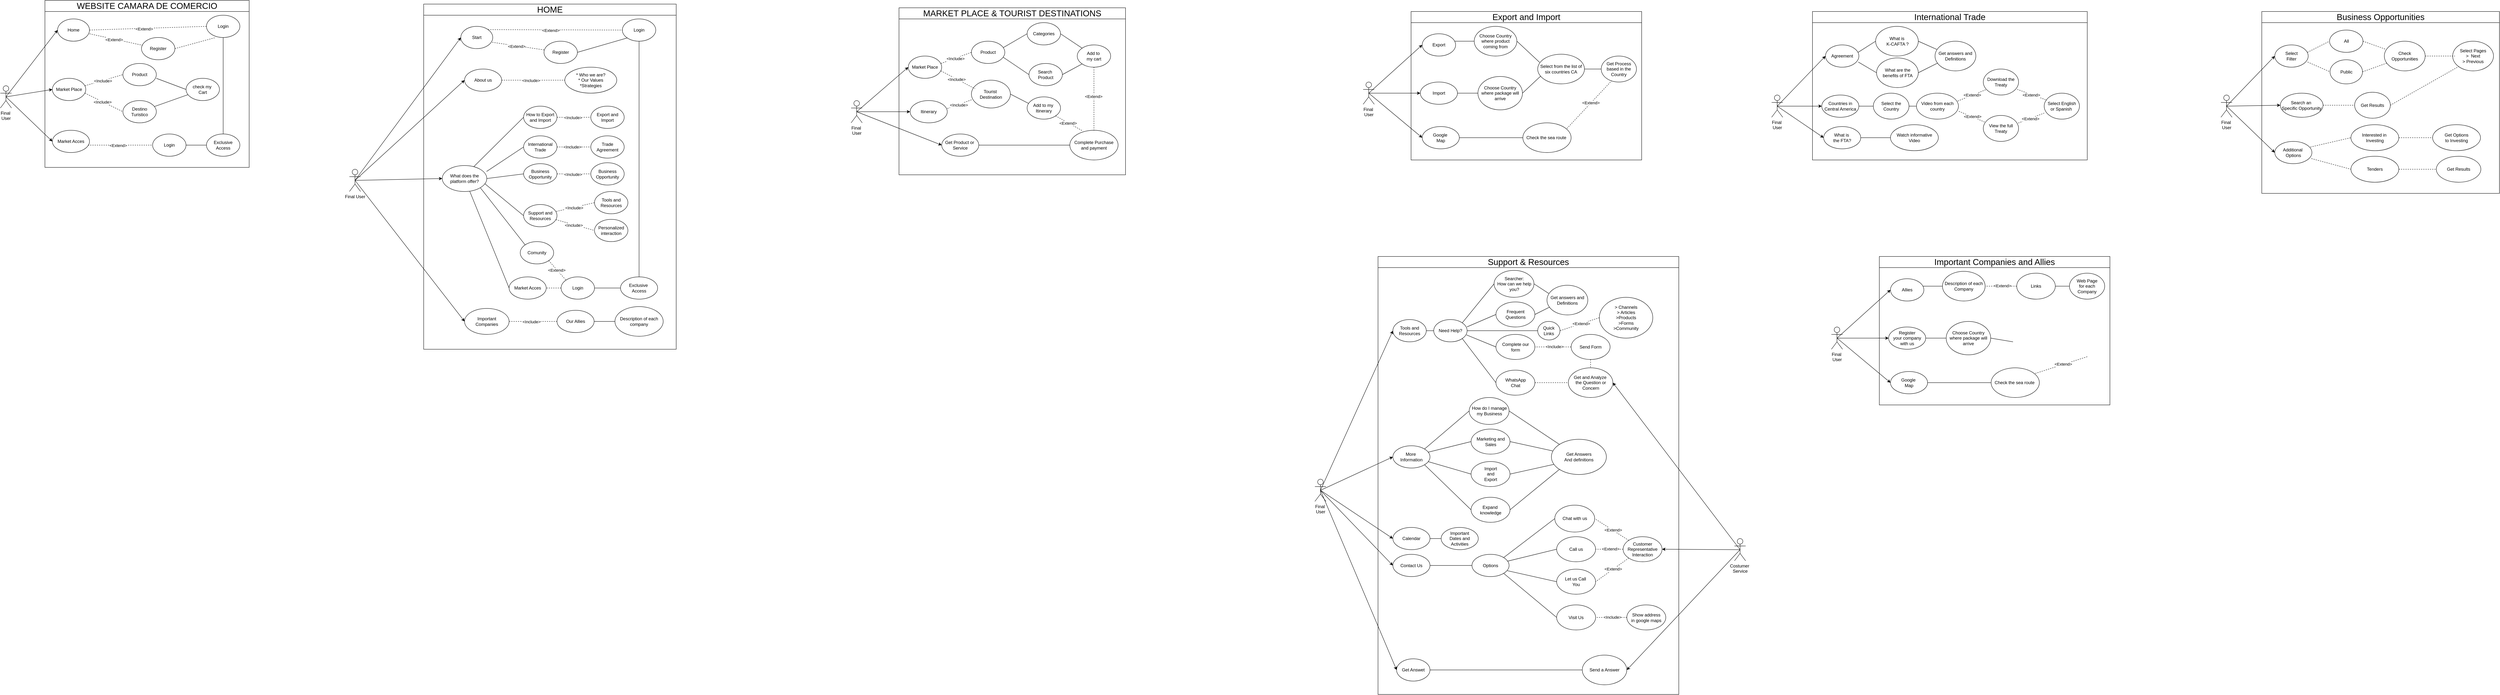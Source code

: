 <mxfile version="24.5.4" type="github">
  <diagram name="Página-1" id="w7fC5Zp9hKYYDO9BK-6T">
    <mxGraphModel dx="1323" dy="1926" grid="1" gridSize="10" guides="1" tooltips="1" connect="1" arrows="1" fold="1" page="1" pageScale="1" pageWidth="827" pageHeight="1169" math="0" shadow="0">
      <root>
        <mxCell id="0" />
        <mxCell id="1" parent="0" />
        <mxCell id="De9RV2Z6dSJTKRerltgy-2" value="&lt;span style=&quot;font-size: 23px; font-weight: 400;&quot;&gt;WEBSITE CAMARA DE COMERCIO&lt;/span&gt;" style="swimlane;whiteSpace=wrap;html=1;startSize=30;" parent="1" vertex="1">
          <mxGeometry x="310" y="-50" width="550" height="450" as="geometry" />
        </mxCell>
        <mxCell id="De9RV2Z6dSJTKRerltgy-9" value="Market Acces" style="ellipse;whiteSpace=wrap;html=1;" parent="De9RV2Z6dSJTKRerltgy-2" vertex="1">
          <mxGeometry x="20" y="350" width="100" height="60" as="geometry" />
        </mxCell>
        <mxCell id="De9RV2Z6dSJTKRerltgy-8" value="Home" style="ellipse;whiteSpace=wrap;html=1;" parent="De9RV2Z6dSJTKRerltgy-2" vertex="1">
          <mxGeometry x="34" y="50" width="86" height="60" as="geometry" />
        </mxCell>
        <mxCell id="De9RV2Z6dSJTKRerltgy-7" value="check my&amp;nbsp;&lt;div&gt;Cart&lt;/div&gt;" style="ellipse;whiteSpace=wrap;html=1;" parent="De9RV2Z6dSJTKRerltgy-2" vertex="1">
          <mxGeometry x="380" y="210" width="90" height="60" as="geometry" />
        </mxCell>
        <mxCell id="De9RV2Z6dSJTKRerltgy-6" value="Market Place" style="ellipse;whiteSpace=wrap;html=1;" parent="De9RV2Z6dSJTKRerltgy-2" vertex="1">
          <mxGeometry x="20" y="210" width="90" height="60" as="geometry" />
        </mxCell>
        <mxCell id="De9RV2Z6dSJTKRerltgy-38" value="" style="rounded=0;orthogonalLoop=1;jettySize=auto;html=1;endArrow=none;endFill=0;" parent="De9RV2Z6dSJTKRerltgy-2" source="De9RV2Z6dSJTKRerltgy-4" target="De9RV2Z6dSJTKRerltgy-7" edge="1">
          <mxGeometry relative="1" as="geometry" />
        </mxCell>
        <mxCell id="De9RV2Z6dSJTKRerltgy-4" value="Destino Turistico" style="ellipse;whiteSpace=wrap;html=1;" parent="De9RV2Z6dSJTKRerltgy-2" vertex="1">
          <mxGeometry x="210" y="270" width="90" height="60" as="geometry" />
        </mxCell>
        <mxCell id="De9RV2Z6dSJTKRerltgy-14" value="Login" style="ellipse;whiteSpace=wrap;html=1;" parent="De9RV2Z6dSJTKRerltgy-2" vertex="1">
          <mxGeometry x="435" y="40" width="90" height="60" as="geometry" />
        </mxCell>
        <mxCell id="De9RV2Z6dSJTKRerltgy-15" value="Register" style="ellipse;whiteSpace=wrap;html=1;" parent="De9RV2Z6dSJTKRerltgy-2" vertex="1">
          <mxGeometry x="260" y="100" width="90" height="60" as="geometry" />
        </mxCell>
        <mxCell id="De9RV2Z6dSJTKRerltgy-16" value="" style="endArrow=none;dashed=1;html=1;rounded=0;entryX=0;entryY=0.5;entryDx=0;entryDy=0;exitX=1;exitY=0.5;exitDx=0;exitDy=0;" parent="De9RV2Z6dSJTKRerltgy-2" source="De9RV2Z6dSJTKRerltgy-8" target="De9RV2Z6dSJTKRerltgy-14" edge="1">
          <mxGeometry width="50" height="50" relative="1" as="geometry">
            <mxPoint x="-10" y="240" as="sourcePoint" />
            <mxPoint x="40" y="190" as="targetPoint" />
          </mxGeometry>
        </mxCell>
        <mxCell id="De9RV2Z6dSJTKRerltgy-17" value="&amp;lt;Extend&amp;gt;" style="edgeLabel;html=1;align=center;verticalAlign=middle;resizable=0;points=[];" parent="De9RV2Z6dSJTKRerltgy-16" vertex="1" connectable="0">
          <mxGeometry x="-0.07" y="-1" relative="1" as="geometry">
            <mxPoint as="offset" />
          </mxGeometry>
        </mxCell>
        <mxCell id="De9RV2Z6dSJTKRerltgy-18" value="" style="endArrow=none;dashed=1;html=1;rounded=0;exitX=1;exitY=0.667;exitDx=0;exitDy=0;exitPerimeter=0;" parent="De9RV2Z6dSJTKRerltgy-2" source="De9RV2Z6dSJTKRerltgy-8" target="De9RV2Z6dSJTKRerltgy-15" edge="1">
          <mxGeometry width="50" height="50" relative="1" as="geometry">
            <mxPoint x="130" y="80" as="sourcePoint" />
            <mxPoint x="270" y="130" as="targetPoint" />
          </mxGeometry>
        </mxCell>
        <mxCell id="De9RV2Z6dSJTKRerltgy-19" value="&amp;lt;Extend&amp;gt;" style="edgeLabel;html=1;align=center;verticalAlign=middle;resizable=0;points=[];" parent="De9RV2Z6dSJTKRerltgy-18" vertex="1" connectable="0">
          <mxGeometry x="-0.07" y="-1" relative="1" as="geometry">
            <mxPoint as="offset" />
          </mxGeometry>
        </mxCell>
        <mxCell id="De9RV2Z6dSJTKRerltgy-20" value="Exclusive Access" style="ellipse;whiteSpace=wrap;html=1;" parent="De9RV2Z6dSJTKRerltgy-2" vertex="1">
          <mxGeometry x="435" y="360" width="90" height="60" as="geometry" />
        </mxCell>
        <mxCell id="De9RV2Z6dSJTKRerltgy-21" value="" style="endArrow=none;html=1;rounded=0;entryX=0;entryY=0.5;entryDx=0;entryDy=0;entryPerimeter=0;exitX=1;exitY=0.5;exitDx=0;exitDy=0;" parent="De9RV2Z6dSJTKRerltgy-2" source="EeUgki9sX9rQwSBkiSzS-1" target="De9RV2Z6dSJTKRerltgy-20" edge="1">
          <mxGeometry width="50" height="50" relative="1" as="geometry">
            <mxPoint x="400" y="400" as="sourcePoint" />
            <mxPoint x="260" y="340" as="targetPoint" />
          </mxGeometry>
        </mxCell>
        <mxCell id="De9RV2Z6dSJTKRerltgy-24" value="" style="endArrow=none;html=1;rounded=0;exitX=0.5;exitY=1;exitDx=0;exitDy=0;entryX=0.5;entryY=0;entryDx=0;entryDy=0;" parent="De9RV2Z6dSJTKRerltgy-2" source="De9RV2Z6dSJTKRerltgy-14" target="De9RV2Z6dSJTKRerltgy-20" edge="1">
          <mxGeometry width="50" height="50" relative="1" as="geometry">
            <mxPoint x="140" y="330" as="sourcePoint" />
            <mxPoint x="280" y="360" as="targetPoint" />
          </mxGeometry>
        </mxCell>
        <mxCell id="De9RV2Z6dSJTKRerltgy-29" value="" style="endArrow=none;dashed=1;html=1;rounded=0;exitX=0.978;exitY=0.667;exitDx=0;exitDy=0;exitPerimeter=0;" parent="De9RV2Z6dSJTKRerltgy-2" source="De9RV2Z6dSJTKRerltgy-6" edge="1">
          <mxGeometry width="50" height="50" relative="1" as="geometry">
            <mxPoint x="140" y="110" as="sourcePoint" />
            <mxPoint x="210" y="300" as="targetPoint" />
          </mxGeometry>
        </mxCell>
        <mxCell id="De9RV2Z6dSJTKRerltgy-30" value="&amp;lt;Include&amp;gt;" style="edgeLabel;html=1;align=center;verticalAlign=middle;resizable=0;points=[];" parent="De9RV2Z6dSJTKRerltgy-29" vertex="1" connectable="0">
          <mxGeometry x="-0.07" y="-1" relative="1" as="geometry">
            <mxPoint as="offset" />
          </mxGeometry>
        </mxCell>
        <mxCell id="De9RV2Z6dSJTKRerltgy-27" value="" style="endArrow=none;dashed=1;html=1;rounded=0;exitX=0.978;exitY=0.333;exitDx=0;exitDy=0;exitPerimeter=0;entryX=0;entryY=0.5;entryDx=0;entryDy=0;entryPerimeter=0;" parent="De9RV2Z6dSJTKRerltgy-2" source="De9RV2Z6dSJTKRerltgy-6" target="De9RV2Z6dSJTKRerltgy-26" edge="1">
          <mxGeometry width="50" height="50" relative="1" as="geometry">
            <mxPoint x="130" y="100" as="sourcePoint" />
            <mxPoint x="200" y="130" as="targetPoint" />
          </mxGeometry>
        </mxCell>
        <mxCell id="De9RV2Z6dSJTKRerltgy-28" value="&amp;lt;Include&amp;gt;" style="edgeLabel;html=1;align=center;verticalAlign=middle;resizable=0;points=[];" parent="De9RV2Z6dSJTKRerltgy-27" vertex="1" connectable="0">
          <mxGeometry x="-0.07" y="-1" relative="1" as="geometry">
            <mxPoint as="offset" />
          </mxGeometry>
        </mxCell>
        <mxCell id="De9RV2Z6dSJTKRerltgy-33" value="" style="endArrow=none;html=1;rounded=0;entryX=0;entryY=0.5;entryDx=0;entryDy=0;entryPerimeter=0;exitX=1;exitY=0.667;exitDx=0;exitDy=0;exitPerimeter=0;" parent="De9RV2Z6dSJTKRerltgy-2" source="De9RV2Z6dSJTKRerltgy-26" target="De9RV2Z6dSJTKRerltgy-7" edge="1">
          <mxGeometry width="50" height="50" relative="1" as="geometry">
            <mxPoint x="300" y="200" as="sourcePoint" />
            <mxPoint x="220" y="310" as="targetPoint" />
          </mxGeometry>
        </mxCell>
        <mxCell id="De9RV2Z6dSJTKRerltgy-26" value="Product" style="ellipse;whiteSpace=wrap;html=1;" parent="De9RV2Z6dSJTKRerltgy-2" vertex="1">
          <mxGeometry x="210" y="170" width="90" height="60" as="geometry" />
        </mxCell>
        <mxCell id="De9RV2Z6dSJTKRerltgy-40" value="" style="rounded=0;orthogonalLoop=1;jettySize=auto;html=1;dashed=1;entryX=0.278;entryY=1;entryDx=0;entryDy=0;entryPerimeter=0;exitX=1;exitY=0.5;exitDx=0;exitDy=0;endArrow=none;endFill=0;" parent="De9RV2Z6dSJTKRerltgy-2" source="De9RV2Z6dSJTKRerltgy-15" target="De9RV2Z6dSJTKRerltgy-14" edge="1">
          <mxGeometry relative="1" as="geometry">
            <mxPoint x="303" y="294" as="sourcePoint" />
            <mxPoint x="376" y="263" as="targetPoint" />
          </mxGeometry>
        </mxCell>
        <mxCell id="EeUgki9sX9rQwSBkiSzS-2" value="" style="endArrow=none;dashed=1;html=1;rounded=0;exitX=0.96;exitY=0.667;exitDx=0;exitDy=0;exitPerimeter=0;entryX=0;entryY=0.5;entryDx=0;entryDy=0;entryPerimeter=0;" edge="1" parent="De9RV2Z6dSJTKRerltgy-2" source="De9RV2Z6dSJTKRerltgy-9" target="EeUgki9sX9rQwSBkiSzS-1">
          <mxGeometry width="50" height="50" relative="1" as="geometry">
            <mxPoint x="426" y="340" as="sourcePoint" />
            <mxPoint x="745" y="340" as="targetPoint" />
          </mxGeometry>
        </mxCell>
        <mxCell id="EeUgki9sX9rQwSBkiSzS-3" value="&amp;lt;Extend&amp;gt;" style="edgeLabel;html=1;align=center;verticalAlign=middle;resizable=0;points=[];" vertex="1" connectable="0" parent="EeUgki9sX9rQwSBkiSzS-2">
          <mxGeometry x="-0.07" y="-1" relative="1" as="geometry">
            <mxPoint as="offset" />
          </mxGeometry>
        </mxCell>
        <mxCell id="EeUgki9sX9rQwSBkiSzS-1" value="Login" style="ellipse;whiteSpace=wrap;html=1;" vertex="1" parent="De9RV2Z6dSJTKRerltgy-2">
          <mxGeometry x="290" y="360" width="90" height="60" as="geometry" />
        </mxCell>
        <mxCell id="De9RV2Z6dSJTKRerltgy-3" value="Final&amp;nbsp;&lt;div&gt;User&lt;/div&gt;" style="shape=umlActor;verticalLabelPosition=bottom;verticalAlign=top;html=1;outlineConnect=0;" parent="1" vertex="1">
          <mxGeometry x="190" y="180" width="30" height="60" as="geometry" />
        </mxCell>
        <mxCell id="De9RV2Z6dSJTKRerltgy-10" value="" style="endArrow=classic;html=1;rounded=0;entryX=0;entryY=0.5;entryDx=0;entryDy=0;exitX=0.5;exitY=0.5;exitDx=0;exitDy=0;exitPerimeter=0;" parent="1" source="De9RV2Z6dSJTKRerltgy-3" target="De9RV2Z6dSJTKRerltgy-8" edge="1">
          <mxGeometry width="50" height="50" relative="1" as="geometry">
            <mxPoint x="310" y="290" as="sourcePoint" />
            <mxPoint x="360" y="240" as="targetPoint" />
          </mxGeometry>
        </mxCell>
        <mxCell id="De9RV2Z6dSJTKRerltgy-12" value="" style="endArrow=classic;html=1;rounded=0;entryX=0;entryY=0.5;entryDx=0;entryDy=0;exitX=0.5;exitY=0.5;exitDx=0;exitDy=0;exitPerimeter=0;" parent="1" source="De9RV2Z6dSJTKRerltgy-3" target="De9RV2Z6dSJTKRerltgy-6" edge="1">
          <mxGeometry width="50" height="50" relative="1" as="geometry">
            <mxPoint x="215" y="220" as="sourcePoint" />
            <mxPoint x="364" y="140" as="targetPoint" />
          </mxGeometry>
        </mxCell>
        <mxCell id="De9RV2Z6dSJTKRerltgy-13" value="" style="endArrow=classic;html=1;rounded=0;entryX=0;entryY=0.5;entryDx=0;entryDy=0;exitX=0.5;exitY=0.5;exitDx=0;exitDy=0;exitPerimeter=0;" parent="1" source="De9RV2Z6dSJTKRerltgy-3" target="De9RV2Z6dSJTKRerltgy-9" edge="1">
          <mxGeometry width="50" height="50" relative="1" as="geometry">
            <mxPoint x="220" y="230" as="sourcePoint" />
            <mxPoint x="374" y="150" as="targetPoint" />
          </mxGeometry>
        </mxCell>
        <mxCell id="De9RV2Z6dSJTKRerltgy-49" value="&lt;span style=&quot;font-size: 23px; font-weight: 400;&quot;&gt;HOME&lt;/span&gt;" style="swimlane;whiteSpace=wrap;html=1;startSize=30;" parent="1" vertex="1">
          <mxGeometry x="1330" y="-40" width="680" height="930" as="geometry" />
        </mxCell>
        <mxCell id="De9RV2Z6dSJTKRerltgy-50" value="About us" style="ellipse;whiteSpace=wrap;html=1;" parent="De9RV2Z6dSJTKRerltgy-49" vertex="1">
          <mxGeometry x="110" y="175" width="100" height="60" as="geometry" />
        </mxCell>
        <mxCell id="De9RV2Z6dSJTKRerltgy-52" value="Business Opportunity" style="ellipse;whiteSpace=wrap;html=1;" parent="De9RV2Z6dSJTKRerltgy-49" vertex="1">
          <mxGeometry x="450" y="427.5" width="90" height="60" as="geometry" />
        </mxCell>
        <mxCell id="De9RV2Z6dSJTKRerltgy-53" value="What does the platform offer?" style="ellipse;whiteSpace=wrap;html=1;" parent="De9RV2Z6dSJTKRerltgy-49" vertex="1">
          <mxGeometry x="50" y="435" width="120" height="70" as="geometry" />
        </mxCell>
        <mxCell id="De9RV2Z6dSJTKRerltgy-55" value="Business Opportunity" style="ellipse;whiteSpace=wrap;html=1;" parent="De9RV2Z6dSJTKRerltgy-49" vertex="1">
          <mxGeometry x="269" y="430" width="90" height="55" as="geometry" />
        </mxCell>
        <mxCell id="De9RV2Z6dSJTKRerltgy-56" value="Login" style="ellipse;whiteSpace=wrap;html=1;" parent="De9RV2Z6dSJTKRerltgy-49" vertex="1">
          <mxGeometry x="535" y="40" width="90" height="60" as="geometry" />
        </mxCell>
        <mxCell id="De9RV2Z6dSJTKRerltgy-57" value="Register" style="ellipse;whiteSpace=wrap;html=1;" parent="De9RV2Z6dSJTKRerltgy-49" vertex="1">
          <mxGeometry x="324" y="100" width="90" height="60" as="geometry" />
        </mxCell>
        <mxCell id="De9RV2Z6dSJTKRerltgy-58" value="" style="endArrow=none;dashed=1;html=1;rounded=0;entryX=0;entryY=0.5;entryDx=0;entryDy=0;exitX=1;exitY=0;exitDx=0;exitDy=0;" parent="De9RV2Z6dSJTKRerltgy-49" source="De9RV2Z6dSJTKRerltgy-77" target="De9RV2Z6dSJTKRerltgy-56" edge="1">
          <mxGeometry width="50" height="50" relative="1" as="geometry">
            <mxPoint x="-10" y="240" as="sourcePoint" />
            <mxPoint x="40" y="190" as="targetPoint" />
          </mxGeometry>
        </mxCell>
        <mxCell id="De9RV2Z6dSJTKRerltgy-59" value="&amp;lt;Extend&amp;gt;" style="edgeLabel;html=1;align=center;verticalAlign=middle;resizable=0;points=[];" parent="De9RV2Z6dSJTKRerltgy-58" vertex="1" connectable="0">
          <mxGeometry x="-0.07" y="-1" relative="1" as="geometry">
            <mxPoint as="offset" />
          </mxGeometry>
        </mxCell>
        <mxCell id="De9RV2Z6dSJTKRerltgy-60" value="" style="endArrow=none;dashed=1;html=1;rounded=0;exitX=0.984;exitY=0.715;exitDx=0;exitDy=0;exitPerimeter=0;" parent="De9RV2Z6dSJTKRerltgy-49" source="De9RV2Z6dSJTKRerltgy-77" target="De9RV2Z6dSJTKRerltgy-57" edge="1">
          <mxGeometry width="50" height="50" relative="1" as="geometry">
            <mxPoint x="130" y="80" as="sourcePoint" />
            <mxPoint x="270" y="130" as="targetPoint" />
          </mxGeometry>
        </mxCell>
        <mxCell id="De9RV2Z6dSJTKRerltgy-61" value="&amp;lt;Extend&amp;gt;" style="edgeLabel;html=1;align=center;verticalAlign=middle;resizable=0;points=[];" parent="De9RV2Z6dSJTKRerltgy-60" vertex="1" connectable="0">
          <mxGeometry x="-0.07" y="-1" relative="1" as="geometry">
            <mxPoint as="offset" />
          </mxGeometry>
        </mxCell>
        <mxCell id="De9RV2Z6dSJTKRerltgy-66" value="" style="endArrow=none;html=1;rounded=0;exitX=1;exitY=0.5;exitDx=0;exitDy=0;entryX=0;entryY=0.5;entryDx=0;entryDy=0;" parent="De9RV2Z6dSJTKRerltgy-49" source="De9RV2Z6dSJTKRerltgy-53" target="De9RV2Z6dSJTKRerltgy-55" edge="1">
          <mxGeometry width="50" height="50" relative="1" as="geometry">
            <mxPoint x="200" y="200" as="sourcePoint" />
            <mxPoint x="270" y="390" as="targetPoint" />
          </mxGeometry>
        </mxCell>
        <mxCell id="De9RV2Z6dSJTKRerltgy-68" value="" style="endArrow=none;html=1;rounded=0;exitX=0.994;exitY=0.229;exitDx=0;exitDy=0;exitPerimeter=0;entryX=0;entryY=0.5;entryDx=0;entryDy=0;entryPerimeter=0;" parent="De9RV2Z6dSJTKRerltgy-49" source="De9RV2Z6dSJTKRerltgy-53" target="De9RV2Z6dSJTKRerltgy-71" edge="1">
          <mxGeometry width="50" height="50" relative="1" as="geometry">
            <mxPoint x="190" y="190" as="sourcePoint" />
            <mxPoint x="260" y="220" as="targetPoint" />
          </mxGeometry>
        </mxCell>
        <mxCell id="De9RV2Z6dSJTKRerltgy-70" value="" style="endArrow=none;dashed=1;html=1;rounded=0;entryX=0;entryY=0.5;entryDx=0;entryDy=0;exitX=1;exitY=0.5;exitDx=0;exitDy=0;" parent="De9RV2Z6dSJTKRerltgy-49" source="De9RV2Z6dSJTKRerltgy-71" target="EeUgki9sX9rQwSBkiSzS-13" edge="1">
          <mxGeometry width="50" height="50" relative="1" as="geometry">
            <mxPoint x="359" y="395" as="sourcePoint" />
            <mxPoint x="309" y="525" as="targetPoint" />
          </mxGeometry>
        </mxCell>
        <mxCell id="De9RV2Z6dSJTKRerltgy-71" value="International&lt;div&gt;Trade&lt;/div&gt;" style="ellipse;whiteSpace=wrap;html=1;" parent="De9RV2Z6dSJTKRerltgy-49" vertex="1">
          <mxGeometry x="269" y="355" width="90" height="60" as="geometry" />
        </mxCell>
        <mxCell id="De9RV2Z6dSJTKRerltgy-72" value="" style="rounded=0;orthogonalLoop=1;jettySize=auto;html=1;entryX=0;entryY=1;entryDx=0;entryDy=0;exitX=1;exitY=0.5;exitDx=0;exitDy=0;endArrow=none;endFill=0;" parent="De9RV2Z6dSJTKRerltgy-49" source="De9RV2Z6dSJTKRerltgy-57" target="De9RV2Z6dSJTKRerltgy-56" edge="1">
          <mxGeometry relative="1" as="geometry">
            <mxPoint x="303" y="294" as="sourcePoint" />
            <mxPoint x="376" y="263" as="targetPoint" />
          </mxGeometry>
        </mxCell>
        <mxCell id="De9RV2Z6dSJTKRerltgy-77" value="Start" style="ellipse;whiteSpace=wrap;html=1;" parent="De9RV2Z6dSJTKRerltgy-49" vertex="1">
          <mxGeometry x="100" y="60" width="86" height="60" as="geometry" />
        </mxCell>
        <mxCell id="De9RV2Z6dSJTKRerltgy-82" value="Support and Resources" style="ellipse;whiteSpace=wrap;html=1;" parent="De9RV2Z6dSJTKRerltgy-49" vertex="1">
          <mxGeometry x="269" y="540" width="90" height="60" as="geometry" />
        </mxCell>
        <mxCell id="De9RV2Z6dSJTKRerltgy-83" value="Comunity" style="ellipse;whiteSpace=wrap;html=1;" parent="De9RV2Z6dSJTKRerltgy-49" vertex="1">
          <mxGeometry x="260" y="640" width="90" height="60" as="geometry" />
        </mxCell>
        <mxCell id="De9RV2Z6dSJTKRerltgy-85" value="How to Export and Import" style="ellipse;whiteSpace=wrap;html=1;" parent="De9RV2Z6dSJTKRerltgy-49" vertex="1">
          <mxGeometry x="269" y="275" width="90" height="60" as="geometry" />
        </mxCell>
        <mxCell id="De9RV2Z6dSJTKRerltgy-86" value="Market Acces" style="ellipse;whiteSpace=wrap;html=1;" parent="De9RV2Z6dSJTKRerltgy-49" vertex="1">
          <mxGeometry x="230" y="735" width="100" height="60" as="geometry" />
        </mxCell>
        <mxCell id="De9RV2Z6dSJTKRerltgy-89" value="Exclusive&amp;nbsp;&lt;div&gt;Access&lt;/div&gt;" style="ellipse;whiteSpace=wrap;html=1;" parent="De9RV2Z6dSJTKRerltgy-49" vertex="1">
          <mxGeometry x="530" y="735" width="100" height="60" as="geometry" />
        </mxCell>
        <mxCell id="De9RV2Z6dSJTKRerltgy-90" value="" style="rounded=0;orthogonalLoop=1;jettySize=auto;html=1;entryX=0.5;entryY=1;entryDx=0;entryDy=0;exitX=0.5;exitY=0;exitDx=0;exitDy=0;endArrow=none;endFill=0;" parent="De9RV2Z6dSJTKRerltgy-49" source="De9RV2Z6dSJTKRerltgy-89" target="De9RV2Z6dSJTKRerltgy-56" edge="1">
          <mxGeometry relative="1" as="geometry">
            <mxPoint x="424" y="140" as="sourcePoint" />
            <mxPoint x="535" y="110" as="targetPoint" />
          </mxGeometry>
        </mxCell>
        <mxCell id="De9RV2Z6dSJTKRerltgy-91" value="" style="rounded=0;orthogonalLoop=1;jettySize=auto;html=1;dashed=1;entryX=1;entryY=0.5;entryDx=0;entryDy=0;exitX=0;exitY=0.5;exitDx=0;exitDy=0;endArrow=none;endFill=0;" parent="De9RV2Z6dSJTKRerltgy-49" source="EeUgki9sX9rQwSBkiSzS-7" target="De9RV2Z6dSJTKRerltgy-86" edge="1">
          <mxGeometry relative="1" as="geometry">
            <mxPoint x="555" y="745" as="sourcePoint" />
            <mxPoint x="555" y="315" as="targetPoint" />
          </mxGeometry>
        </mxCell>
        <mxCell id="De9RV2Z6dSJTKRerltgy-152" value="* Who we are?&lt;div&gt;* Our Values&lt;/div&gt;&lt;div&gt;*Strategies&lt;/div&gt;" style="ellipse;whiteSpace=wrap;html=1;" parent="De9RV2Z6dSJTKRerltgy-49" vertex="1">
          <mxGeometry x="380" y="170" width="140" height="70" as="geometry" />
        </mxCell>
        <mxCell id="De9RV2Z6dSJTKRerltgy-148" value="" style="endArrow=none;html=1;rounded=0;exitX=1;exitY=1;exitDx=0;exitDy=0;entryX=0;entryY=0;entryDx=0;entryDy=0;" parent="De9RV2Z6dSJTKRerltgy-49" source="De9RV2Z6dSJTKRerltgy-53" target="De9RV2Z6dSJTKRerltgy-83" edge="1">
          <mxGeometry width="50" height="50" relative="1" as="geometry">
            <mxPoint x="138" y="330" as="sourcePoint" />
            <mxPoint x="240" y="470" as="targetPoint" />
          </mxGeometry>
        </mxCell>
        <mxCell id="De9RV2Z6dSJTKRerltgy-92" value="" style="endArrow=none;html=1;rounded=0;entryX=0;entryY=0.5;entryDx=0;entryDy=0;exitX=0.952;exitY=0.694;exitDx=0;exitDy=0;exitPerimeter=0;" parent="De9RV2Z6dSJTKRerltgy-49" source="De9RV2Z6dSJTKRerltgy-53" target="De9RV2Z6dSJTKRerltgy-82" edge="1">
          <mxGeometry width="50" height="50" relative="1" as="geometry">
            <mxPoint x="170" y="460" as="sourcePoint" />
            <mxPoint x="250" y="340" as="targetPoint" />
          </mxGeometry>
        </mxCell>
        <mxCell id="De9RV2Z6dSJTKRerltgy-153" value="" style="endArrow=none;html=1;rounded=0;exitX=0.708;exitY=0.043;exitDx=0;exitDy=0;exitPerimeter=0;entryX=0;entryY=0.5;entryDx=0;entryDy=0;" parent="De9RV2Z6dSJTKRerltgy-49" source="De9RV2Z6dSJTKRerltgy-53" target="De9RV2Z6dSJTKRerltgy-85" edge="1">
          <mxGeometry width="50" height="50" relative="1" as="geometry">
            <mxPoint x="151" y="434" as="sourcePoint" />
            <mxPoint x="250" y="360" as="targetPoint" />
          </mxGeometry>
        </mxCell>
        <mxCell id="EeUgki9sX9rQwSBkiSzS-4" value="" style="endArrow=none;dashed=1;html=1;rounded=0;exitX=1;exitY=0.5;exitDx=0;exitDy=0;entryX=0;entryY=0.5;entryDx=0;entryDy=0;" edge="1" parent="De9RV2Z6dSJTKRerltgy-49" source="De9RV2Z6dSJTKRerltgy-50" target="De9RV2Z6dSJTKRerltgy-152">
          <mxGeometry width="50" height="50" relative="1" as="geometry">
            <mxPoint x="149" y="103" as="sourcePoint" />
            <mxPoint x="335" y="133" as="targetPoint" />
          </mxGeometry>
        </mxCell>
        <mxCell id="EeUgki9sX9rQwSBkiSzS-5" value="&amp;lt;Include&amp;gt;" style="edgeLabel;html=1;align=center;verticalAlign=middle;resizable=0;points=[];" vertex="1" connectable="0" parent="EeUgki9sX9rQwSBkiSzS-4">
          <mxGeometry x="-0.07" y="-1" relative="1" as="geometry">
            <mxPoint as="offset" />
          </mxGeometry>
        </mxCell>
        <mxCell id="EeUgki9sX9rQwSBkiSzS-8" value="" style="endArrow=none;html=1;rounded=0;entryX=0;entryY=0.5;entryDx=0;entryDy=0;" edge="1" parent="De9RV2Z6dSJTKRerltgy-49" source="De9RV2Z6dSJTKRerltgy-53" target="De9RV2Z6dSJTKRerltgy-86">
          <mxGeometry width="50" height="50" relative="1" as="geometry">
            <mxPoint x="157" y="481" as="sourcePoint" />
            <mxPoint x="250" y="580" as="targetPoint" />
          </mxGeometry>
        </mxCell>
        <mxCell id="EeUgki9sX9rQwSBkiSzS-9" value="" style="rounded=0;orthogonalLoop=1;jettySize=auto;html=1;entryX=1;entryY=0.5;entryDx=0;entryDy=0;exitX=0;exitY=0.5;exitDx=0;exitDy=0;endArrow=none;endFill=0;" edge="1" parent="De9RV2Z6dSJTKRerltgy-49" source="De9RV2Z6dSJTKRerltgy-89" target="EeUgki9sX9rQwSBkiSzS-7">
          <mxGeometry relative="1" as="geometry">
            <mxPoint x="1825" y="725" as="sourcePoint" />
            <mxPoint x="1660" y="725" as="targetPoint" />
          </mxGeometry>
        </mxCell>
        <mxCell id="EeUgki9sX9rQwSBkiSzS-7" value="Login" style="ellipse;whiteSpace=wrap;html=1;" vertex="1" parent="De9RV2Z6dSJTKRerltgy-49">
          <mxGeometry x="370" y="735" width="90" height="60" as="geometry" />
        </mxCell>
        <mxCell id="EeUgki9sX9rQwSBkiSzS-10" value="Export and Import" style="ellipse;whiteSpace=wrap;html=1;" vertex="1" parent="De9RV2Z6dSJTKRerltgy-49">
          <mxGeometry x="450" y="275" width="90" height="60" as="geometry" />
        </mxCell>
        <mxCell id="EeUgki9sX9rQwSBkiSzS-11" value="" style="endArrow=none;dashed=1;html=1;rounded=0;exitX=1;exitY=0.5;exitDx=0;exitDy=0;entryX=0;entryY=0.5;entryDx=0;entryDy=0;" edge="1" parent="De9RV2Z6dSJTKRerltgy-49" source="De9RV2Z6dSJTKRerltgy-85" target="EeUgki9sX9rQwSBkiSzS-10">
          <mxGeometry width="50" height="50" relative="1" as="geometry">
            <mxPoint x="190" y="250" as="sourcePoint" />
            <mxPoint x="390" y="250" as="targetPoint" />
          </mxGeometry>
        </mxCell>
        <mxCell id="EeUgki9sX9rQwSBkiSzS-12" value="&amp;lt;Include&amp;gt;" style="edgeLabel;html=1;align=center;verticalAlign=middle;resizable=0;points=[];" vertex="1" connectable="0" parent="EeUgki9sX9rQwSBkiSzS-11">
          <mxGeometry x="-0.07" y="-1" relative="1" as="geometry">
            <mxPoint as="offset" />
          </mxGeometry>
        </mxCell>
        <mxCell id="EeUgki9sX9rQwSBkiSzS-13" value="Trade Agreement" style="ellipse;whiteSpace=wrap;html=1;" vertex="1" parent="De9RV2Z6dSJTKRerltgy-49">
          <mxGeometry x="450" y="355" width="90" height="60" as="geometry" />
        </mxCell>
        <mxCell id="EeUgki9sX9rQwSBkiSzS-16" value="&amp;lt;Include&amp;gt;" style="edgeLabel;html=1;align=center;verticalAlign=middle;resizable=0;points=[];" vertex="1" connectable="0" parent="De9RV2Z6dSJTKRerltgy-49">
          <mxGeometry x="400.005" y="385" as="geometry" />
        </mxCell>
        <mxCell id="EeUgki9sX9rQwSBkiSzS-17" value="" style="endArrow=none;dashed=1;html=1;rounded=0;exitX=1;exitY=0.5;exitDx=0;exitDy=0;entryX=0;entryY=0.5;entryDx=0;entryDy=0;" edge="1" parent="De9RV2Z6dSJTKRerltgy-49" source="De9RV2Z6dSJTKRerltgy-55" target="De9RV2Z6dSJTKRerltgy-52">
          <mxGeometry width="50" height="50" relative="1" as="geometry">
            <mxPoint x="354" y="500" as="sourcePoint" />
            <mxPoint x="445" y="500" as="targetPoint" />
          </mxGeometry>
        </mxCell>
        <mxCell id="EeUgki9sX9rQwSBkiSzS-18" value="&amp;lt;Include&amp;gt;" style="edgeLabel;html=1;align=center;verticalAlign=middle;resizable=0;points=[];" vertex="1" connectable="0" parent="EeUgki9sX9rQwSBkiSzS-17">
          <mxGeometry x="-0.07" y="-1" relative="1" as="geometry">
            <mxPoint as="offset" />
          </mxGeometry>
        </mxCell>
        <mxCell id="EeUgki9sX9rQwSBkiSzS-19" value="Tools and Resources" style="ellipse;whiteSpace=wrap;html=1;" vertex="1" parent="De9RV2Z6dSJTKRerltgy-49">
          <mxGeometry x="460" y="505" width="90" height="60" as="geometry" />
        </mxCell>
        <mxCell id="EeUgki9sX9rQwSBkiSzS-24" value="" style="endArrow=none;dashed=1;html=1;rounded=0;exitX=0.979;exitY=0.311;exitDx=0;exitDy=0;entryX=0;entryY=0.5;entryDx=0;entryDy=0;exitPerimeter=0;" edge="1" parent="De9RV2Z6dSJTKRerltgy-49" source="De9RV2Z6dSJTKRerltgy-82" target="EeUgki9sX9rQwSBkiSzS-19">
          <mxGeometry width="50" height="50" relative="1" as="geometry">
            <mxPoint x="359" y="534.5" as="sourcePoint" />
            <mxPoint x="450" y="534.5" as="targetPoint" />
          </mxGeometry>
        </mxCell>
        <mxCell id="EeUgki9sX9rQwSBkiSzS-25" value="&amp;lt;Include&amp;gt;" style="edgeLabel;html=1;align=center;verticalAlign=middle;resizable=0;points=[];" vertex="1" connectable="0" parent="EeUgki9sX9rQwSBkiSzS-24">
          <mxGeometry x="-0.07" y="-1" relative="1" as="geometry">
            <mxPoint as="offset" />
          </mxGeometry>
        </mxCell>
        <mxCell id="EeUgki9sX9rQwSBkiSzS-22" value="" style="endArrow=none;dashed=1;html=1;rounded=0;exitX=1;exitY=1;exitDx=0;exitDy=0;entryX=0;entryY=0;entryDx=0;entryDy=0;" edge="1" parent="De9RV2Z6dSJTKRerltgy-49" source="De9RV2Z6dSJTKRerltgy-83" target="EeUgki9sX9rQwSBkiSzS-7">
          <mxGeometry width="50" height="50" relative="1" as="geometry">
            <mxPoint x="359" y="679.5" as="sourcePoint" />
            <mxPoint x="460" y="680" as="targetPoint" />
          </mxGeometry>
        </mxCell>
        <mxCell id="EeUgki9sX9rQwSBkiSzS-23" value="&amp;lt;Extend&amp;gt;" style="edgeLabel;html=1;align=center;verticalAlign=middle;resizable=0;points=[];" vertex="1" connectable="0" parent="EeUgki9sX9rQwSBkiSzS-22">
          <mxGeometry x="-0.07" y="-1" relative="1" as="geometry">
            <mxPoint as="offset" />
          </mxGeometry>
        </mxCell>
        <mxCell id="EeUgki9sX9rQwSBkiSzS-26" value="Personalized interaction" style="ellipse;whiteSpace=wrap;html=1;" vertex="1" parent="De9RV2Z6dSJTKRerltgy-49">
          <mxGeometry x="460" y="580" width="90" height="60" as="geometry" />
        </mxCell>
        <mxCell id="EeUgki9sX9rQwSBkiSzS-27" value="" style="endArrow=none;dashed=1;html=1;rounded=0;exitX=0.967;exitY=0.68;exitDx=0;exitDy=0;entryX=0;entryY=0.5;entryDx=0;entryDy=0;exitPerimeter=0;" edge="1" parent="De9RV2Z6dSJTKRerltgy-49" source="De9RV2Z6dSJTKRerltgy-82" target="EeUgki9sX9rQwSBkiSzS-26">
          <mxGeometry width="50" height="50" relative="1" as="geometry">
            <mxPoint x="369" y="545" as="sourcePoint" />
            <mxPoint x="470" y="545" as="targetPoint" />
          </mxGeometry>
        </mxCell>
        <mxCell id="EeUgki9sX9rQwSBkiSzS-28" value="&amp;lt;Include&amp;gt;" style="edgeLabel;html=1;align=center;verticalAlign=middle;resizable=0;points=[];" vertex="1" connectable="0" parent="EeUgki9sX9rQwSBkiSzS-27">
          <mxGeometry x="-0.07" y="-1" relative="1" as="geometry">
            <mxPoint as="offset" />
          </mxGeometry>
        </mxCell>
        <mxCell id="EeUgki9sX9rQwSBkiSzS-29" value="Important&lt;div&gt;Companies&lt;/div&gt;" style="ellipse;whiteSpace=wrap;html=1;" vertex="1" parent="De9RV2Z6dSJTKRerltgy-49">
          <mxGeometry x="110" y="820" width="120" height="70" as="geometry" />
        </mxCell>
        <mxCell id="EeUgki9sX9rQwSBkiSzS-31" value="Our Allies" style="ellipse;whiteSpace=wrap;html=1;" vertex="1" parent="De9RV2Z6dSJTKRerltgy-49">
          <mxGeometry x="359" y="825" width="100" height="60" as="geometry" />
        </mxCell>
        <mxCell id="EeUgki9sX9rQwSBkiSzS-32" value="Description of each company" style="ellipse;whiteSpace=wrap;html=1;" vertex="1" parent="De9RV2Z6dSJTKRerltgy-49">
          <mxGeometry x="515" y="815" width="130" height="80" as="geometry" />
        </mxCell>
        <mxCell id="EeUgki9sX9rQwSBkiSzS-34" value="" style="endArrow=none;dashed=1;html=1;rounded=0;exitX=1;exitY=0.5;exitDx=0;exitDy=0;entryX=0;entryY=0.5;entryDx=0;entryDy=0;" edge="1" parent="De9RV2Z6dSJTKRerltgy-49" source="EeUgki9sX9rQwSBkiSzS-29" target="EeUgki9sX9rQwSBkiSzS-31">
          <mxGeometry width="50" height="50" relative="1" as="geometry">
            <mxPoint x="366" y="591" as="sourcePoint" />
            <mxPoint x="470" y="620" as="targetPoint" />
          </mxGeometry>
        </mxCell>
        <mxCell id="EeUgki9sX9rQwSBkiSzS-35" value="&amp;lt;Include&amp;gt;" style="edgeLabel;html=1;align=center;verticalAlign=middle;resizable=0;points=[];" vertex="1" connectable="0" parent="EeUgki9sX9rQwSBkiSzS-34">
          <mxGeometry x="-0.07" y="-1" relative="1" as="geometry">
            <mxPoint as="offset" />
          </mxGeometry>
        </mxCell>
        <mxCell id="EeUgki9sX9rQwSBkiSzS-36" value="" style="rounded=0;orthogonalLoop=1;jettySize=auto;html=1;entryX=1;entryY=0.5;entryDx=0;entryDy=0;exitX=0;exitY=0.5;exitDx=0;exitDy=0;endArrow=none;endFill=0;" edge="1" parent="De9RV2Z6dSJTKRerltgy-49" source="EeUgki9sX9rQwSBkiSzS-32" target="EeUgki9sX9rQwSBkiSzS-31">
          <mxGeometry relative="1" as="geometry">
            <mxPoint x="380" y="775" as="sourcePoint" />
            <mxPoint x="340" y="775" as="targetPoint" />
          </mxGeometry>
        </mxCell>
        <mxCell id="De9RV2Z6dSJTKRerltgy-73" value="Final User" style="shape=umlActor;verticalLabelPosition=bottom;verticalAlign=top;html=1;outlineConnect=0;" parent="1" vertex="1">
          <mxGeometry x="1130" y="405" width="30" height="60" as="geometry" />
        </mxCell>
        <mxCell id="De9RV2Z6dSJTKRerltgy-74" value="" style="endArrow=classic;html=1;rounded=0;entryX=0;entryY=0.5;entryDx=0;entryDy=0;exitX=0.5;exitY=0.5;exitDx=0;exitDy=0;exitPerimeter=0;" parent="1" source="De9RV2Z6dSJTKRerltgy-73" target="De9RV2Z6dSJTKRerltgy-77" edge="1">
          <mxGeometry width="50" height="50" relative="1" as="geometry">
            <mxPoint x="1330" y="300" as="sourcePoint" />
            <mxPoint x="1364" y="40" as="targetPoint" />
          </mxGeometry>
        </mxCell>
        <mxCell id="De9RV2Z6dSJTKRerltgy-75" value="" style="endArrow=classic;html=1;rounded=0;entryX=0;entryY=0.5;entryDx=0;entryDy=0;exitX=0.5;exitY=0.5;exitDx=0;exitDy=0;exitPerimeter=0;" parent="1" source="De9RV2Z6dSJTKRerltgy-73" target="De9RV2Z6dSJTKRerltgy-53" edge="1">
          <mxGeometry width="50" height="50" relative="1" as="geometry">
            <mxPoint x="1235" y="230" as="sourcePoint" />
            <mxPoint x="1384" y="150" as="targetPoint" />
          </mxGeometry>
        </mxCell>
        <mxCell id="De9RV2Z6dSJTKRerltgy-76" value="" style="endArrow=classic;html=1;rounded=0;entryX=0;entryY=0.5;entryDx=0;entryDy=0;exitX=0.5;exitY=0.5;exitDx=0;exitDy=0;exitPerimeter=0;" parent="1" source="De9RV2Z6dSJTKRerltgy-73" target="De9RV2Z6dSJTKRerltgy-50" edge="1">
          <mxGeometry width="50" height="50" relative="1" as="geometry">
            <mxPoint x="1240" y="240" as="sourcePoint" />
            <mxPoint x="1394" y="160" as="targetPoint" />
          </mxGeometry>
        </mxCell>
        <mxCell id="EeUgki9sX9rQwSBkiSzS-33" value="" style="endArrow=classic;html=1;rounded=0;entryX=0;entryY=0.5;entryDx=0;entryDy=0;exitX=0.5;exitY=0.5;exitDx=0;exitDy=0;exitPerimeter=0;" edge="1" parent="1" source="De9RV2Z6dSJTKRerltgy-73" target="EeUgki9sX9rQwSBkiSzS-29">
          <mxGeometry width="50" height="50" relative="1" as="geometry">
            <mxPoint x="1215" y="220" as="sourcePoint" />
            <mxPoint x="1390" y="440" as="targetPoint" />
          </mxGeometry>
        </mxCell>
        <mxCell id="EeUgki9sX9rQwSBkiSzS-39" value="&lt;span style=&quot;font-size: 23px; font-weight: 400;&quot;&gt;MARKET PLACE &amp;amp; TOURIST DESTINATIONS&lt;/span&gt;" style="swimlane;whiteSpace=wrap;html=1;startSize=30;" vertex="1" parent="1">
          <mxGeometry x="2610" y="-30" width="610" height="450" as="geometry" />
        </mxCell>
        <mxCell id="EeUgki9sX9rQwSBkiSzS-40" value="Itinerary" style="ellipse;whiteSpace=wrap;html=1;" vertex="1" parent="EeUgki9sX9rQwSBkiSzS-39">
          <mxGeometry x="30" y="250" width="100" height="60" as="geometry" />
        </mxCell>
        <mxCell id="EeUgki9sX9rQwSBkiSzS-42" value="Categories" style="ellipse;whiteSpace=wrap;html=1;" vertex="1" parent="EeUgki9sX9rQwSBkiSzS-39">
          <mxGeometry x="345" y="40" width="90" height="60" as="geometry" />
        </mxCell>
        <mxCell id="EeUgki9sX9rQwSBkiSzS-43" value="Market Place" style="ellipse;whiteSpace=wrap;html=1;" vertex="1" parent="EeUgki9sX9rQwSBkiSzS-39">
          <mxGeometry x="25" y="130" width="90" height="60" as="geometry" />
        </mxCell>
        <mxCell id="EeUgki9sX9rQwSBkiSzS-44" value="" style="rounded=0;orthogonalLoop=1;jettySize=auto;html=1;endArrow=none;endFill=0;exitX=1;exitY=0.5;exitDx=0;exitDy=0;entryX=0.069;entryY=0.314;entryDx=0;entryDy=0;entryPerimeter=0;" edge="1" parent="EeUgki9sX9rQwSBkiSzS-39" source="EeUgki9sX9rQwSBkiSzS-45" target="EeUgki9sX9rQwSBkiSzS-82">
          <mxGeometry relative="1" as="geometry">
            <mxPoint x="390" y="240" as="targetPoint" />
          </mxGeometry>
        </mxCell>
        <mxCell id="EeUgki9sX9rQwSBkiSzS-45" value="Tourist&amp;nbsp;&lt;div&gt;Destination&lt;/div&gt;" style="ellipse;whiteSpace=wrap;html=1;" vertex="1" parent="EeUgki9sX9rQwSBkiSzS-39">
          <mxGeometry x="195" y="195" width="105" height="75" as="geometry" />
        </mxCell>
        <mxCell id="EeUgki9sX9rQwSBkiSzS-55" value="" style="endArrow=none;dashed=1;html=1;rounded=0;exitX=0.978;exitY=0.667;exitDx=0;exitDy=0;exitPerimeter=0;entryX=0.092;entryY=0.307;entryDx=0;entryDy=0;entryPerimeter=0;" edge="1" parent="EeUgki9sX9rQwSBkiSzS-39" source="EeUgki9sX9rQwSBkiSzS-43" target="EeUgki9sX9rQwSBkiSzS-45">
          <mxGeometry width="50" height="50" relative="1" as="geometry">
            <mxPoint x="140" y="10" as="sourcePoint" />
            <mxPoint x="180" y="240" as="targetPoint" />
          </mxGeometry>
        </mxCell>
        <mxCell id="EeUgki9sX9rQwSBkiSzS-56" value="&amp;lt;Include&amp;gt;" style="edgeLabel;html=1;align=center;verticalAlign=middle;resizable=0;points=[];" vertex="1" connectable="0" parent="EeUgki9sX9rQwSBkiSzS-55">
          <mxGeometry x="-0.07" y="-1" relative="1" as="geometry">
            <mxPoint as="offset" />
          </mxGeometry>
        </mxCell>
        <mxCell id="EeUgki9sX9rQwSBkiSzS-57" value="" style="endArrow=none;dashed=1;html=1;rounded=0;exitX=0.978;exitY=0.333;exitDx=0;exitDy=0;exitPerimeter=0;entryX=0;entryY=0.5;entryDx=0;entryDy=0;entryPerimeter=0;" edge="1" parent="EeUgki9sX9rQwSBkiSzS-39" source="EeUgki9sX9rQwSBkiSzS-43" target="EeUgki9sX9rQwSBkiSzS-60">
          <mxGeometry width="50" height="50" relative="1" as="geometry">
            <mxPoint x="130" as="sourcePoint" />
            <mxPoint x="200" y="30" as="targetPoint" />
          </mxGeometry>
        </mxCell>
        <mxCell id="EeUgki9sX9rQwSBkiSzS-58" value="&amp;lt;Include&amp;gt;" style="edgeLabel;html=1;align=center;verticalAlign=middle;resizable=0;points=[];" vertex="1" connectable="0" parent="EeUgki9sX9rQwSBkiSzS-57">
          <mxGeometry x="-0.07" y="-1" relative="1" as="geometry">
            <mxPoint as="offset" />
          </mxGeometry>
        </mxCell>
        <mxCell id="EeUgki9sX9rQwSBkiSzS-59" value="" style="endArrow=none;html=1;rounded=0;entryX=0;entryY=0.5;entryDx=0;entryDy=0;entryPerimeter=0;exitX=0.94;exitY=0.3;exitDx=0;exitDy=0;exitPerimeter=0;" edge="1" parent="EeUgki9sX9rQwSBkiSzS-39" source="EeUgki9sX9rQwSBkiSzS-60" target="EeUgki9sX9rQwSBkiSzS-42">
          <mxGeometry width="50" height="50" relative="1" as="geometry">
            <mxPoint x="300" y="100" as="sourcePoint" />
            <mxPoint x="220" y="210" as="targetPoint" />
          </mxGeometry>
        </mxCell>
        <mxCell id="EeUgki9sX9rQwSBkiSzS-60" value="Product" style="ellipse;whiteSpace=wrap;html=1;" vertex="1" parent="EeUgki9sX9rQwSBkiSzS-39">
          <mxGeometry x="195" y="90" width="90" height="60" as="geometry" />
        </mxCell>
        <mxCell id="EeUgki9sX9rQwSBkiSzS-62" value="" style="endArrow=none;dashed=1;html=1;rounded=0;exitX=1.003;exitY=0.356;exitDx=0;exitDy=0;exitPerimeter=0;entryX=0.008;entryY=0.703;entryDx=0;entryDy=0;entryPerimeter=0;" edge="1" parent="EeUgki9sX9rQwSBkiSzS-39" source="EeUgki9sX9rQwSBkiSzS-40" target="EeUgki9sX9rQwSBkiSzS-45">
          <mxGeometry width="50" height="50" relative="1" as="geometry">
            <mxPoint x="426" y="240" as="sourcePoint" />
            <mxPoint x="745" y="240" as="targetPoint" />
          </mxGeometry>
        </mxCell>
        <mxCell id="EeUgki9sX9rQwSBkiSzS-63" value="&amp;lt;Include&amp;gt;" style="edgeLabel;html=1;align=center;verticalAlign=middle;resizable=0;points=[];" vertex="1" connectable="0" parent="EeUgki9sX9rQwSBkiSzS-62">
          <mxGeometry x="-0.07" y="-1" relative="1" as="geometry">
            <mxPoint as="offset" />
          </mxGeometry>
        </mxCell>
        <mxCell id="EeUgki9sX9rQwSBkiSzS-87" value="" style="edgeLabel;html=1;align=center;verticalAlign=middle;resizable=0;points=[];strokeColor=default;fontFamily=Helvetica;fontSize=12;fontColor=default;fontStyle=1;fillColor=default;" vertex="1" connectable="0" parent="EeUgki9sX9rQwSBkiSzS-62">
          <mxGeometry x="-0.256" y="-4" relative="1" as="geometry">
            <mxPoint as="offset" />
          </mxGeometry>
        </mxCell>
        <mxCell id="EeUgki9sX9rQwSBkiSzS-69" value="Search&amp;nbsp;&lt;div&gt;Product&lt;/div&gt;" style="ellipse;whiteSpace=wrap;html=1;" vertex="1" parent="EeUgki9sX9rQwSBkiSzS-39">
          <mxGeometry x="350" y="150" width="90" height="60" as="geometry" />
        </mxCell>
        <mxCell id="EeUgki9sX9rQwSBkiSzS-70" value="Add to&amp;nbsp;&lt;div&gt;my cart&lt;/div&gt;" style="ellipse;whiteSpace=wrap;html=1;" vertex="1" parent="EeUgki9sX9rQwSBkiSzS-39">
          <mxGeometry x="480" y="100" width="90" height="60" as="geometry" />
        </mxCell>
        <mxCell id="EeUgki9sX9rQwSBkiSzS-72" value="" style="endArrow=none;html=1;rounded=0;entryX=0;entryY=0.5;entryDx=0;entryDy=0;exitX=0.948;exitY=0.717;exitDx=0;exitDy=0;exitPerimeter=0;" edge="1" parent="EeUgki9sX9rQwSBkiSzS-39" source="EeUgki9sX9rQwSBkiSzS-60" target="EeUgki9sX9rQwSBkiSzS-69">
          <mxGeometry width="50" height="50" relative="1" as="geometry">
            <mxPoint x="295" y="108" as="sourcePoint" />
            <mxPoint x="355" y="80" as="targetPoint" />
          </mxGeometry>
        </mxCell>
        <mxCell id="EeUgki9sX9rQwSBkiSzS-74" value="" style="endArrow=none;html=1;rounded=0;entryX=1;entryY=0.5;entryDx=0;entryDy=0;exitX=0;exitY=0;exitDx=0;exitDy=0;" edge="1" parent="EeUgki9sX9rQwSBkiSzS-39" source="EeUgki9sX9rQwSBkiSzS-70" target="EeUgki9sX9rQwSBkiSzS-42">
          <mxGeometry width="50" height="50" relative="1" as="geometry">
            <mxPoint x="300" y="128" as="sourcePoint" />
            <mxPoint x="365" y="90" as="targetPoint" />
          </mxGeometry>
        </mxCell>
        <mxCell id="EeUgki9sX9rQwSBkiSzS-73" value="" style="endArrow=none;html=1;rounded=0;entryX=1;entryY=0.5;entryDx=0;entryDy=0;exitX=0;exitY=1;exitDx=0;exitDy=0;" edge="1" parent="EeUgki9sX9rQwSBkiSzS-39" source="EeUgki9sX9rQwSBkiSzS-70" target="EeUgki9sX9rQwSBkiSzS-69">
          <mxGeometry width="50" height="50" relative="1" as="geometry">
            <mxPoint x="290" y="118" as="sourcePoint" />
            <mxPoint x="355" y="80" as="targetPoint" />
          </mxGeometry>
        </mxCell>
        <mxCell id="EeUgki9sX9rQwSBkiSzS-75" value="Get Product or&amp;nbsp;&lt;div&gt;Service&lt;/div&gt;" style="ellipse;whiteSpace=wrap;html=1;" vertex="1" parent="EeUgki9sX9rQwSBkiSzS-39">
          <mxGeometry x="115" y="340" width="100" height="60" as="geometry" />
        </mxCell>
        <mxCell id="EeUgki9sX9rQwSBkiSzS-76" value="Complete Purchase and payment" style="ellipse;whiteSpace=wrap;html=1;" vertex="1" parent="EeUgki9sX9rQwSBkiSzS-39">
          <mxGeometry x="460" y="330" width="130" height="80" as="geometry" />
        </mxCell>
        <mxCell id="EeUgki9sX9rQwSBkiSzS-79" value="" style="endArrow=none;dashed=1;html=1;rounded=0;exitX=0.5;exitY=1;exitDx=0;exitDy=0;entryX=0.5;entryY=0;entryDx=0;entryDy=0;" edge="1" parent="EeUgki9sX9rQwSBkiSzS-39" source="EeUgki9sX9rQwSBkiSzS-70" target="EeUgki9sX9rQwSBkiSzS-76">
          <mxGeometry width="50" height="50" relative="1" as="geometry">
            <mxPoint x="123" y="180" as="sourcePoint" />
            <mxPoint x="220" y="235" as="targetPoint" />
          </mxGeometry>
        </mxCell>
        <mxCell id="EeUgki9sX9rQwSBkiSzS-80" value="&amp;lt;Extend&amp;gt;" style="edgeLabel;html=1;align=center;verticalAlign=middle;resizable=0;points=[];" vertex="1" connectable="0" parent="EeUgki9sX9rQwSBkiSzS-79">
          <mxGeometry x="-0.07" y="-1" relative="1" as="geometry">
            <mxPoint as="offset" />
          </mxGeometry>
        </mxCell>
        <mxCell id="EeUgki9sX9rQwSBkiSzS-82" value="Add to my&amp;nbsp;&lt;div&gt;Itinerary&lt;/div&gt;" style="ellipse;whiteSpace=wrap;html=1;" vertex="1" parent="EeUgki9sX9rQwSBkiSzS-39">
          <mxGeometry x="345" y="240" width="90" height="60" as="geometry" />
        </mxCell>
        <mxCell id="EeUgki9sX9rQwSBkiSzS-83" value="" style="endArrow=none;dashed=1;html=1;rounded=0;exitX=1;exitY=1;exitDx=0;exitDy=0;entryX=0.262;entryY=0.017;entryDx=0;entryDy=0;entryPerimeter=0;" edge="1" parent="EeUgki9sX9rQwSBkiSzS-39" source="EeUgki9sX9rQwSBkiSzS-82" target="EeUgki9sX9rQwSBkiSzS-76">
          <mxGeometry width="50" height="50" relative="1" as="geometry">
            <mxPoint x="535" y="170" as="sourcePoint" />
            <mxPoint x="535" y="350" as="targetPoint" />
          </mxGeometry>
        </mxCell>
        <mxCell id="EeUgki9sX9rQwSBkiSzS-84" value="&amp;lt;Extend&amp;gt;" style="edgeLabel;html=1;align=center;verticalAlign=middle;resizable=0;points=[];" vertex="1" connectable="0" parent="EeUgki9sX9rQwSBkiSzS-83">
          <mxGeometry x="-0.07" y="-1" relative="1" as="geometry">
            <mxPoint as="offset" />
          </mxGeometry>
        </mxCell>
        <mxCell id="EeUgki9sX9rQwSBkiSzS-86" value="" style="rounded=0;orthogonalLoop=1;jettySize=auto;html=1;endArrow=none;endFill=0;exitX=1;exitY=0.5;exitDx=0;exitDy=0;entryX=0;entryY=0.5;entryDx=0;entryDy=0;" edge="1" parent="EeUgki9sX9rQwSBkiSzS-39" source="EeUgki9sX9rQwSBkiSzS-75" target="EeUgki9sX9rQwSBkiSzS-76">
          <mxGeometry relative="1" as="geometry">
            <mxPoint x="280" y="220" as="sourcePoint" />
            <mxPoint x="410" y="220" as="targetPoint" />
          </mxGeometry>
        </mxCell>
        <mxCell id="EeUgki9sX9rQwSBkiSzS-67" value="" style="endArrow=classic;html=1;rounded=0;entryX=0;entryY=0.5;entryDx=0;entryDy=0;exitX=0.5;exitY=0.5;exitDx=0;exitDy=0;exitPerimeter=0;" edge="1" parent="1" source="EeUgki9sX9rQwSBkiSzS-65" target="EeUgki9sX9rQwSBkiSzS-43">
          <mxGeometry width="50" height="50" relative="1" as="geometry">
            <mxPoint x="2515" y="140" as="sourcePoint" />
            <mxPoint x="2664" y="60" as="targetPoint" />
          </mxGeometry>
        </mxCell>
        <mxCell id="EeUgki9sX9rQwSBkiSzS-68" value="" style="endArrow=classic;html=1;rounded=0;entryX=0;entryY=0.5;entryDx=0;entryDy=0;exitX=0.5;exitY=0.5;exitDx=0;exitDy=0;exitPerimeter=0;" edge="1" parent="1" source="EeUgki9sX9rQwSBkiSzS-65" target="EeUgki9sX9rQwSBkiSzS-40">
          <mxGeometry width="50" height="50" relative="1" as="geometry">
            <mxPoint x="2520" y="150" as="sourcePoint" />
            <mxPoint x="2674" y="70" as="targetPoint" />
          </mxGeometry>
        </mxCell>
        <mxCell id="EeUgki9sX9rQwSBkiSzS-85" value="" style="endArrow=classic;html=1;rounded=0;entryX=0;entryY=0.5;entryDx=0;entryDy=0;exitX=0.5;exitY=0.5;exitDx=0;exitDy=0;exitPerimeter=0;" edge="1" parent="1" source="EeUgki9sX9rQwSBkiSzS-65" target="EeUgki9sX9rQwSBkiSzS-75">
          <mxGeometry width="50" height="50" relative="1" as="geometry">
            <mxPoint x="2496" y="240" as="sourcePoint" />
            <mxPoint x="2640" y="260" as="targetPoint" />
          </mxGeometry>
        </mxCell>
        <mxCell id="EeUgki9sX9rQwSBkiSzS-88" value="&lt;span style=&quot;font-size: 23px; font-weight: 400;&quot;&gt;Export and Import&lt;/span&gt;" style="swimlane;whiteSpace=wrap;html=1;startSize=30;" vertex="1" parent="1">
          <mxGeometry x="3989" y="-20" width="621" height="400" as="geometry" />
        </mxCell>
        <mxCell id="EeUgki9sX9rQwSBkiSzS-89" value="Import" style="ellipse;whiteSpace=wrap;html=1;" vertex="1" parent="EeUgki9sX9rQwSBkiSzS-88">
          <mxGeometry x="25" y="190" width="100" height="60" as="geometry" />
        </mxCell>
        <mxCell id="EeUgki9sX9rQwSBkiSzS-90" value="Select from the list of six countries CA" style="ellipse;whiteSpace=wrap;html=1;" vertex="1" parent="EeUgki9sX9rQwSBkiSzS-88">
          <mxGeometry x="341" y="115" width="126" height="80" as="geometry" />
        </mxCell>
        <mxCell id="EeUgki9sX9rQwSBkiSzS-91" value="Export" style="ellipse;whiteSpace=wrap;html=1;" vertex="1" parent="EeUgki9sX9rQwSBkiSzS-88">
          <mxGeometry x="30" y="60" width="90" height="60" as="geometry" />
        </mxCell>
        <mxCell id="EeUgki9sX9rQwSBkiSzS-92" value="" style="rounded=0;orthogonalLoop=1;jettySize=auto;html=1;endArrow=none;endFill=0;exitX=1;exitY=0.5;exitDx=0;exitDy=0;entryX=0.066;entryY=0.735;entryDx=0;entryDy=0;entryPerimeter=0;" edge="1" parent="EeUgki9sX9rQwSBkiSzS-88" source="EeUgki9sX9rQwSBkiSzS-93" target="EeUgki9sX9rQwSBkiSzS-90">
          <mxGeometry relative="1" as="geometry">
            <mxPoint x="390" y="210" as="targetPoint" />
          </mxGeometry>
        </mxCell>
        <mxCell id="EeUgki9sX9rQwSBkiSzS-93" value="Choose Country where package will arrive" style="ellipse;whiteSpace=wrap;html=1;" vertex="1" parent="EeUgki9sX9rQwSBkiSzS-88">
          <mxGeometry x="180" y="175" width="120" height="90" as="geometry" />
        </mxCell>
        <mxCell id="EeUgki9sX9rQwSBkiSzS-96" value="" style="endArrow=none;html=1;rounded=0;exitX=0.978;exitY=0.333;exitDx=0;exitDy=0;exitPerimeter=0;entryX=0;entryY=0.5;entryDx=0;entryDy=0;entryPerimeter=0;" edge="1" parent="EeUgki9sX9rQwSBkiSzS-88" source="EeUgki9sX9rQwSBkiSzS-91" target="EeUgki9sX9rQwSBkiSzS-99">
          <mxGeometry width="50" height="50" relative="1" as="geometry">
            <mxPoint x="130" y="-30" as="sourcePoint" />
            <mxPoint x="200" as="targetPoint" />
          </mxGeometry>
        </mxCell>
        <mxCell id="EeUgki9sX9rQwSBkiSzS-98" value="" style="endArrow=none;html=1;rounded=0;entryX=0.042;entryY=0.276;entryDx=0;entryDy=0;entryPerimeter=0;exitX=1;exitY=0.5;exitDx=0;exitDy=0;" edge="1" parent="EeUgki9sX9rQwSBkiSzS-88" source="EeUgki9sX9rQwSBkiSzS-99" target="EeUgki9sX9rQwSBkiSzS-90">
          <mxGeometry width="50" height="50" relative="1" as="geometry">
            <mxPoint x="300" y="70" as="sourcePoint" />
            <mxPoint x="220" y="180" as="targetPoint" />
          </mxGeometry>
        </mxCell>
        <mxCell id="EeUgki9sX9rQwSBkiSzS-99" value="Choose Country&lt;div&gt;where product coming from&lt;/div&gt;" style="ellipse;whiteSpace=wrap;html=1;" vertex="1" parent="EeUgki9sX9rQwSBkiSzS-88">
          <mxGeometry x="170" y="40" width="115" height="80" as="geometry" />
        </mxCell>
        <mxCell id="EeUgki9sX9rQwSBkiSzS-108" value="Google&amp;nbsp;&lt;div&gt;Map&lt;/div&gt;" style="ellipse;whiteSpace=wrap;html=1;" vertex="1" parent="EeUgki9sX9rQwSBkiSzS-88">
          <mxGeometry x="30" y="310" width="100" height="60" as="geometry" />
        </mxCell>
        <mxCell id="EeUgki9sX9rQwSBkiSzS-109" value="Check the sea route&amp;nbsp;&lt;span style=&quot;color: rgba(0, 0, 0, 0); font-family: monospace; font-size: 0px; text-align: start; text-wrap: nowrap;&quot;&gt;%3CmxGraphModel%3E%3Croot%3E%3CmxCell%20id%3D%220%22%2F%3E%3CmxCell%20id%3D%221%22%20parent%3D%220%22%2F%3E%3CmxCell%20id%3D%222%22%20value%3D%22%22%20style%3D%22endArrow%3Dnone%3Bdashed%3D1%3Bhtml%3D1%3Brounded%3D0%3BexitX%3D0.978%3BexitY%3D0.667%3BexitDx%3D0%3BexitDy%3D0%3BexitPerimeter%3D0%3BentryX%3D0.092%3BentryY%3D0.307%3BentryDx%3D0%3BentryDy%3D0%3BentryPerimeter%3D0%3B%22%20edge%3D%221%22%20parent%3D%221%22%3E%3CmxGeometry%20width%3D%2250%22%20height%3D%2250%22%20relative%3D%221%22%20as%3D%22geometry%22%3E%3CmxPoint%20x%3D%224102%22%20y%3D%22150%22%20as%3D%22sourcePoint%22%2F%3E%3CmxPoint%20x%3D%224180%22%20y%3D%22188%22%20as%3D%22targetPoint%22%2F%3E%3C%2FmxGeometry%3E%3C%2FmxCell%3E%3C%2Froot%3E%3C%2FmxGraphModel%3Ese&lt;/span&gt;" style="ellipse;whiteSpace=wrap;html=1;" vertex="1" parent="EeUgki9sX9rQwSBkiSzS-88">
          <mxGeometry x="301" y="300" width="130" height="80" as="geometry" />
        </mxCell>
        <mxCell id="EeUgki9sX9rQwSBkiSzS-113" value="" style="endArrow=none;dashed=1;html=1;rounded=0;exitX=0.305;exitY=0.94;exitDx=0;exitDy=0;entryX=0.912;entryY=0.191;entryDx=0;entryDy=0;entryPerimeter=0;exitPerimeter=0;" edge="1" parent="EeUgki9sX9rQwSBkiSzS-88" source="EeUgki9sX9rQwSBkiSzS-122" target="EeUgki9sX9rQwSBkiSzS-109">
          <mxGeometry width="50" height="50" relative="1" as="geometry">
            <mxPoint x="421.82" y="261.213" as="sourcePoint" />
            <mxPoint x="535" y="320" as="targetPoint" />
          </mxGeometry>
        </mxCell>
        <mxCell id="EeUgki9sX9rQwSBkiSzS-114" value="&amp;lt;Extend&amp;gt;" style="edgeLabel;html=1;align=center;verticalAlign=middle;resizable=0;points=[];" vertex="1" connectable="0" parent="EeUgki9sX9rQwSBkiSzS-113">
          <mxGeometry x="-0.07" y="-1" relative="1" as="geometry">
            <mxPoint as="offset" />
          </mxGeometry>
        </mxCell>
        <mxCell id="EeUgki9sX9rQwSBkiSzS-115" value="" style="rounded=0;orthogonalLoop=1;jettySize=auto;html=1;endArrow=none;endFill=0;exitX=1;exitY=0.5;exitDx=0;exitDy=0;entryX=0;entryY=0.5;entryDx=0;entryDy=0;" edge="1" parent="EeUgki9sX9rQwSBkiSzS-88" source="EeUgki9sX9rQwSBkiSzS-108" target="EeUgki9sX9rQwSBkiSzS-109">
          <mxGeometry relative="1" as="geometry">
            <mxPoint x="280" y="190" as="sourcePoint" />
            <mxPoint x="410" y="190" as="targetPoint" />
          </mxGeometry>
        </mxCell>
        <mxCell id="EeUgki9sX9rQwSBkiSzS-120" value="" style="endArrow=none;html=1;rounded=0;exitX=1;exitY=0.5;exitDx=0;exitDy=0;entryX=0;entryY=0.5;entryDx=0;entryDy=0;" edge="1" parent="EeUgki9sX9rQwSBkiSzS-88" source="EeUgki9sX9rQwSBkiSzS-89" target="EeUgki9sX9rQwSBkiSzS-93">
          <mxGeometry width="50" height="50" relative="1" as="geometry">
            <mxPoint x="123" y="150" as="sourcePoint" />
            <mxPoint x="201" y="188" as="targetPoint" />
          </mxGeometry>
        </mxCell>
        <mxCell id="EeUgki9sX9rQwSBkiSzS-122" value="Get Process&lt;div&gt;based in the Country&lt;/div&gt;" style="ellipse;whiteSpace=wrap;html=1;" vertex="1" parent="EeUgki9sX9rQwSBkiSzS-88">
          <mxGeometry x="512" y="120" width="95" height="70" as="geometry" />
        </mxCell>
        <mxCell id="EeUgki9sX9rQwSBkiSzS-123" value="" style="endArrow=none;html=1;rounded=0;entryX=0;entryY=0.5;entryDx=0;entryDy=0;exitX=1;exitY=0.5;exitDx=0;exitDy=0;" edge="1" parent="EeUgki9sX9rQwSBkiSzS-88" source="EeUgki9sX9rQwSBkiSzS-90" target="EeUgki9sX9rQwSBkiSzS-122">
          <mxGeometry width="50" height="50" relative="1" as="geometry">
            <mxPoint x="295" y="90" as="sourcePoint" />
            <mxPoint x="395" y="149" as="targetPoint" />
          </mxGeometry>
        </mxCell>
        <mxCell id="EeUgki9sX9rQwSBkiSzS-116" value="Final&amp;nbsp;&lt;div&gt;User&lt;/div&gt;" style="shape=umlActor;verticalLabelPosition=bottom;verticalAlign=top;html=1;outlineConnect=0;" vertex="1" parent="EeUgki9sX9rQwSBkiSzS-88">
          <mxGeometry x="-129" y="190" width="30" height="60" as="geometry" />
        </mxCell>
        <mxCell id="EeUgki9sX9rQwSBkiSzS-117" value="" style="endArrow=classic;html=1;rounded=0;entryX=0;entryY=0.5;entryDx=0;entryDy=0;exitX=0.5;exitY=0.5;exitDx=0;exitDy=0;exitPerimeter=0;" edge="1" parent="EeUgki9sX9rQwSBkiSzS-88" source="EeUgki9sX9rQwSBkiSzS-116" target="EeUgki9sX9rQwSBkiSzS-91">
          <mxGeometry width="50" height="50" relative="1" as="geometry">
            <mxPoint x="-95" y="140" as="sourcePoint" />
            <mxPoint x="54" y="60" as="targetPoint" />
          </mxGeometry>
        </mxCell>
        <mxCell id="EeUgki9sX9rQwSBkiSzS-118" value="" style="endArrow=classic;html=1;rounded=0;entryX=0;entryY=0.5;entryDx=0;entryDy=0;exitX=0.5;exitY=0.5;exitDx=0;exitDy=0;exitPerimeter=0;" edge="1" parent="EeUgki9sX9rQwSBkiSzS-88" source="EeUgki9sX9rQwSBkiSzS-116" target="EeUgki9sX9rQwSBkiSzS-89">
          <mxGeometry width="50" height="50" relative="1" as="geometry">
            <mxPoint x="-90" y="150" as="sourcePoint" />
            <mxPoint x="64" y="70" as="targetPoint" />
          </mxGeometry>
        </mxCell>
        <mxCell id="EeUgki9sX9rQwSBkiSzS-119" value="" style="endArrow=classic;html=1;rounded=0;entryX=0;entryY=0.5;entryDx=0;entryDy=0;exitX=0.5;exitY=0.5;exitDx=0;exitDy=0;exitPerimeter=0;" edge="1" parent="EeUgki9sX9rQwSBkiSzS-88" source="EeUgki9sX9rQwSBkiSzS-116" target="EeUgki9sX9rQwSBkiSzS-108">
          <mxGeometry width="50" height="50" relative="1" as="geometry">
            <mxPoint x="-95" y="140" as="sourcePoint" />
            <mxPoint x="30" y="260" as="targetPoint" />
          </mxGeometry>
        </mxCell>
        <mxCell id="EeUgki9sX9rQwSBkiSzS-125" value="&lt;span style=&quot;font-size: 23px; font-weight: 400;&quot;&gt;International Trade&lt;/span&gt;" style="swimlane;whiteSpace=wrap;html=1;startSize=30;" vertex="1" parent="1">
          <mxGeometry x="5070" y="-20" width="740" height="400" as="geometry" />
        </mxCell>
        <mxCell id="EeUgki9sX9rQwSBkiSzS-126" value="Countries in&lt;div&gt;Central America&lt;/div&gt;" style="ellipse;whiteSpace=wrap;html=1;" vertex="1" parent="EeUgki9sX9rQwSBkiSzS-125">
          <mxGeometry x="25" y="225" width="100" height="60" as="geometry" />
        </mxCell>
        <mxCell id="EeUgki9sX9rQwSBkiSzS-127" value="Get answers and&lt;div&gt;Definitions&lt;/div&gt;" style="ellipse;whiteSpace=wrap;html=1;" vertex="1" parent="EeUgki9sX9rQwSBkiSzS-125">
          <mxGeometry x="330" y="80" width="110" height="80" as="geometry" />
        </mxCell>
        <mxCell id="EeUgki9sX9rQwSBkiSzS-128" value="Agreement" style="ellipse;whiteSpace=wrap;html=1;" vertex="1" parent="EeUgki9sX9rQwSBkiSzS-125">
          <mxGeometry x="35" y="90" width="90" height="60" as="geometry" />
        </mxCell>
        <mxCell id="EeUgki9sX9rQwSBkiSzS-129" value="" style="rounded=0;orthogonalLoop=1;jettySize=auto;html=1;endArrow=none;endFill=0;exitX=1;exitY=0.5;exitDx=0;exitDy=0;entryX=0.066;entryY=0.735;entryDx=0;entryDy=0;entryPerimeter=0;" edge="1" parent="EeUgki9sX9rQwSBkiSzS-125" source="EeUgki9sX9rQwSBkiSzS-146" target="EeUgki9sX9rQwSBkiSzS-127">
          <mxGeometry relative="1" as="geometry">
            <mxPoint x="390" y="210" as="targetPoint" />
          </mxGeometry>
        </mxCell>
        <mxCell id="EeUgki9sX9rQwSBkiSzS-130" value="Select the Country" style="ellipse;whiteSpace=wrap;html=1;" vertex="1" parent="EeUgki9sX9rQwSBkiSzS-125">
          <mxGeometry x="163.75" y="220" width="96.25" height="70" as="geometry" />
        </mxCell>
        <mxCell id="EeUgki9sX9rQwSBkiSzS-131" value="" style="endArrow=none;html=1;rounded=0;exitX=0.978;exitY=0.333;exitDx=0;exitDy=0;exitPerimeter=0;entryX=0;entryY=0.5;entryDx=0;entryDy=0;entryPerimeter=0;" edge="1" parent="EeUgki9sX9rQwSBkiSzS-125" source="EeUgki9sX9rQwSBkiSzS-128" target="EeUgki9sX9rQwSBkiSzS-133">
          <mxGeometry width="50" height="50" relative="1" as="geometry">
            <mxPoint x="130" y="-30" as="sourcePoint" />
            <mxPoint x="200" as="targetPoint" />
          </mxGeometry>
        </mxCell>
        <mxCell id="EeUgki9sX9rQwSBkiSzS-132" value="" style="endArrow=none;html=1;rounded=0;entryX=0.042;entryY=0.276;entryDx=0;entryDy=0;entryPerimeter=0;exitX=1;exitY=0.5;exitDx=0;exitDy=0;" edge="1" parent="EeUgki9sX9rQwSBkiSzS-125" source="EeUgki9sX9rQwSBkiSzS-133" target="EeUgki9sX9rQwSBkiSzS-127">
          <mxGeometry width="50" height="50" relative="1" as="geometry">
            <mxPoint x="300" y="70" as="sourcePoint" />
            <mxPoint x="220" y="180" as="targetPoint" />
          </mxGeometry>
        </mxCell>
        <mxCell id="EeUgki9sX9rQwSBkiSzS-133" value="What is&lt;div&gt;&amp;nbsp;K-CAFTA ?&lt;/div&gt;" style="ellipse;whiteSpace=wrap;html=1;" vertex="1" parent="EeUgki9sX9rQwSBkiSzS-125">
          <mxGeometry x="170" y="40" width="115" height="80" as="geometry" />
        </mxCell>
        <mxCell id="EeUgki9sX9rQwSBkiSzS-134" value="What is&amp;nbsp;&lt;div&gt;the FTA?&lt;/div&gt;" style="ellipse;whiteSpace=wrap;html=1;" vertex="1" parent="EeUgki9sX9rQwSBkiSzS-125">
          <mxGeometry x="30" y="310" width="100" height="60" as="geometry" />
        </mxCell>
        <mxCell id="EeUgki9sX9rQwSBkiSzS-135" value="Watch informative&lt;div&gt;Video&lt;/div&gt;" style="ellipse;whiteSpace=wrap;html=1;" vertex="1" parent="EeUgki9sX9rQwSBkiSzS-125">
          <mxGeometry x="210" y="305" width="129" height="70" as="geometry" />
        </mxCell>
        <mxCell id="EeUgki9sX9rQwSBkiSzS-136" value="" style="endArrow=none;dashed=1;html=1;rounded=0;exitX=0.066;exitY=0.798;exitDx=0;exitDy=0;entryX=0.948;entryY=0.326;entryDx=0;entryDy=0;entryPerimeter=0;exitPerimeter=0;" edge="1" parent="EeUgki9sX9rQwSBkiSzS-125" source="EeUgki9sX9rQwSBkiSzS-140" target="EeUgki9sX9rQwSBkiSzS-148">
          <mxGeometry width="50" height="50" relative="1" as="geometry">
            <mxPoint x="421.82" y="261.213" as="sourcePoint" />
            <mxPoint x="541" y="310" as="targetPoint" />
          </mxGeometry>
        </mxCell>
        <mxCell id="EeUgki9sX9rQwSBkiSzS-137" value="&amp;lt;Extend&amp;gt;" style="edgeLabel;html=1;align=center;verticalAlign=middle;resizable=0;points=[];" vertex="1" connectable="0" parent="EeUgki9sX9rQwSBkiSzS-136">
          <mxGeometry x="-0.07" y="-1" relative="1" as="geometry">
            <mxPoint as="offset" />
          </mxGeometry>
        </mxCell>
        <mxCell id="EeUgki9sX9rQwSBkiSzS-138" value="" style="rounded=0;orthogonalLoop=1;jettySize=auto;html=1;endArrow=none;endFill=0;exitX=1;exitY=0.5;exitDx=0;exitDy=0;entryX=0;entryY=0.5;entryDx=0;entryDy=0;" edge="1" parent="EeUgki9sX9rQwSBkiSzS-125" source="EeUgki9sX9rQwSBkiSzS-134" target="EeUgki9sX9rQwSBkiSzS-135">
          <mxGeometry relative="1" as="geometry">
            <mxPoint x="280" y="190" as="sourcePoint" />
            <mxPoint x="410" y="190" as="targetPoint" />
          </mxGeometry>
        </mxCell>
        <mxCell id="EeUgki9sX9rQwSBkiSzS-139" value="" style="endArrow=none;html=1;rounded=0;exitX=1;exitY=0.5;exitDx=0;exitDy=0;entryX=0;entryY=0.5;entryDx=0;entryDy=0;" edge="1" parent="EeUgki9sX9rQwSBkiSzS-125" source="EeUgki9sX9rQwSBkiSzS-126" target="EeUgki9sX9rQwSBkiSzS-130">
          <mxGeometry width="50" height="50" relative="1" as="geometry">
            <mxPoint x="123" y="150" as="sourcePoint" />
            <mxPoint x="201" y="188" as="targetPoint" />
          </mxGeometry>
        </mxCell>
        <mxCell id="EeUgki9sX9rQwSBkiSzS-140" value="Download the&lt;div&gt;Treaty&lt;/div&gt;" style="ellipse;whiteSpace=wrap;html=1;" vertex="1" parent="EeUgki9sX9rQwSBkiSzS-125">
          <mxGeometry x="460" y="155" width="95" height="70" as="geometry" />
        </mxCell>
        <mxCell id="EeUgki9sX9rQwSBkiSzS-146" value="What are the&lt;div&gt;benefits of FTA&lt;/div&gt;" style="ellipse;whiteSpace=wrap;html=1;" vertex="1" parent="EeUgki9sX9rQwSBkiSzS-125">
          <mxGeometry x="172.5" y="125" width="112.5" height="80" as="geometry" />
        </mxCell>
        <mxCell id="EeUgki9sX9rQwSBkiSzS-147" value="" style="endArrow=none;html=1;rounded=0;exitX=0.983;exitY=0.769;exitDx=0;exitDy=0;exitPerimeter=0;entryX=0;entryY=0.5;entryDx=0;entryDy=0;" edge="1" parent="EeUgki9sX9rQwSBkiSzS-125" source="EeUgki9sX9rQwSBkiSzS-128" target="EeUgki9sX9rQwSBkiSzS-146">
          <mxGeometry width="50" height="50" relative="1" as="geometry">
            <mxPoint x="133" y="120" as="sourcePoint" />
            <mxPoint x="180" y="90" as="targetPoint" />
          </mxGeometry>
        </mxCell>
        <mxCell id="EeUgki9sX9rQwSBkiSzS-148" value="Video from each country" style="ellipse;whiteSpace=wrap;html=1;" vertex="1" parent="EeUgki9sX9rQwSBkiSzS-125">
          <mxGeometry x="280" y="220" width="113.12" height="70" as="geometry" />
        </mxCell>
        <mxCell id="EeUgki9sX9rQwSBkiSzS-149" value="" style="rounded=0;orthogonalLoop=1;jettySize=auto;html=1;endArrow=none;endFill=0;exitX=1;exitY=0.5;exitDx=0;exitDy=0;entryX=0;entryY=0.5;entryDx=0;entryDy=0;" edge="1" parent="EeUgki9sX9rQwSBkiSzS-125" source="EeUgki9sX9rQwSBkiSzS-130" target="EeUgki9sX9rQwSBkiSzS-148">
          <mxGeometry relative="1" as="geometry">
            <mxPoint x="347" y="149" as="targetPoint" />
            <mxPoint x="295" y="175" as="sourcePoint" />
          </mxGeometry>
        </mxCell>
        <mxCell id="EeUgki9sX9rQwSBkiSzS-150" value="View the full&lt;div&gt;Treaty&lt;/div&gt;" style="ellipse;whiteSpace=wrap;html=1;" vertex="1" parent="EeUgki9sX9rQwSBkiSzS-125">
          <mxGeometry x="460" y="280" width="95" height="70" as="geometry" />
        </mxCell>
        <mxCell id="EeUgki9sX9rQwSBkiSzS-151" value="" style="endArrow=none;dashed=1;html=1;rounded=0;exitX=0.037;exitY=0.253;exitDx=0;exitDy=0;exitPerimeter=0;entryX=1.001;entryY=0.692;entryDx=0;entryDy=0;entryPerimeter=0;" edge="1" parent="EeUgki9sX9rQwSBkiSzS-125" source="EeUgki9sX9rQwSBkiSzS-150" target="EeUgki9sX9rQwSBkiSzS-148">
          <mxGeometry width="50" height="50" relative="1" as="geometry">
            <mxPoint x="519" y="231" as="sourcePoint" />
            <mxPoint x="422" y="253" as="targetPoint" />
          </mxGeometry>
        </mxCell>
        <mxCell id="EeUgki9sX9rQwSBkiSzS-152" value="&amp;lt;Extend&amp;gt;" style="edgeLabel;html=1;align=center;verticalAlign=middle;resizable=0;points=[];" vertex="1" connectable="0" parent="EeUgki9sX9rQwSBkiSzS-151">
          <mxGeometry x="-0.07" y="-1" relative="1" as="geometry">
            <mxPoint as="offset" />
          </mxGeometry>
        </mxCell>
        <mxCell id="EeUgki9sX9rQwSBkiSzS-153" value="Select English&lt;div&gt;or Spanish&amp;nbsp;&lt;/div&gt;" style="ellipse;whiteSpace=wrap;html=1;" vertex="1" parent="EeUgki9sX9rQwSBkiSzS-125">
          <mxGeometry x="624" y="220" width="95" height="70" as="geometry" />
        </mxCell>
        <mxCell id="EeUgki9sX9rQwSBkiSzS-154" value="" style="endArrow=none;dashed=1;html=1;rounded=0;exitX=0.964;exitY=0.783;exitDx=0;exitDy=0;entryX=0.079;entryY=0.271;entryDx=0;entryDy=0;exitPerimeter=0;entryPerimeter=0;" edge="1" parent="EeUgki9sX9rQwSBkiSzS-125" source="EeUgki9sX9rQwSBkiSzS-140" target="EeUgki9sX9rQwSBkiSzS-153">
          <mxGeometry width="50" height="50" relative="1" as="geometry">
            <mxPoint x="476" y="221" as="sourcePoint" />
            <mxPoint x="397" y="253" as="targetPoint" />
          </mxGeometry>
        </mxCell>
        <mxCell id="EeUgki9sX9rQwSBkiSzS-155" value="&amp;lt;Extend&amp;gt;" style="edgeLabel;html=1;align=center;verticalAlign=middle;resizable=0;points=[];" vertex="1" connectable="0" parent="EeUgki9sX9rQwSBkiSzS-154">
          <mxGeometry x="-0.07" y="-1" relative="1" as="geometry">
            <mxPoint as="offset" />
          </mxGeometry>
        </mxCell>
        <mxCell id="EeUgki9sX9rQwSBkiSzS-156" value="" style="endArrow=none;dashed=1;html=1;rounded=0;exitX=0.993;exitY=0.293;exitDx=0;exitDy=0;entryX=-0.002;entryY=0.768;entryDx=0;entryDy=0;exitPerimeter=0;entryPerimeter=0;" edge="1" parent="EeUgki9sX9rQwSBkiSzS-125" source="EeUgki9sX9rQwSBkiSzS-150" target="EeUgki9sX9rQwSBkiSzS-153">
          <mxGeometry width="50" height="50" relative="1" as="geometry">
            <mxPoint x="562" y="220" as="sourcePoint" />
            <mxPoint x="614" y="235" as="targetPoint" />
          </mxGeometry>
        </mxCell>
        <mxCell id="EeUgki9sX9rQwSBkiSzS-157" value="&amp;lt;Extend&amp;gt;" style="edgeLabel;html=1;align=center;verticalAlign=middle;resizable=0;points=[];" vertex="1" connectable="0" parent="EeUgki9sX9rQwSBkiSzS-156">
          <mxGeometry x="-0.07" y="-1" relative="1" as="geometry">
            <mxPoint as="offset" />
          </mxGeometry>
        </mxCell>
        <mxCell id="EeUgki9sX9rQwSBkiSzS-142" value="Final&amp;nbsp;&lt;div&gt;User&lt;/div&gt;" style="shape=umlActor;verticalLabelPosition=bottom;verticalAlign=top;html=1;outlineConnect=0;" vertex="1" parent="1">
          <mxGeometry x="4960" y="205" width="30" height="60" as="geometry" />
        </mxCell>
        <mxCell id="EeUgki9sX9rQwSBkiSzS-143" value="" style="endArrow=classic;html=1;rounded=0;entryX=0;entryY=0.5;entryDx=0;entryDy=0;exitX=0.5;exitY=0.5;exitDx=0;exitDy=0;exitPerimeter=0;" edge="1" parent="1" source="EeUgki9sX9rQwSBkiSzS-142" target="EeUgki9sX9rQwSBkiSzS-128">
          <mxGeometry width="50" height="50" relative="1" as="geometry">
            <mxPoint x="4975" y="120" as="sourcePoint" />
            <mxPoint x="5124" y="40" as="targetPoint" />
          </mxGeometry>
        </mxCell>
        <mxCell id="EeUgki9sX9rQwSBkiSzS-144" value="" style="endArrow=classic;html=1;rounded=0;entryX=0;entryY=0.5;entryDx=0;entryDy=0;exitX=0.5;exitY=0.5;exitDx=0;exitDy=0;exitPerimeter=0;" edge="1" parent="1" source="EeUgki9sX9rQwSBkiSzS-142" target="EeUgki9sX9rQwSBkiSzS-126">
          <mxGeometry width="50" height="50" relative="1" as="geometry">
            <mxPoint x="4980" y="130" as="sourcePoint" />
            <mxPoint x="5134" y="50" as="targetPoint" />
          </mxGeometry>
        </mxCell>
        <mxCell id="EeUgki9sX9rQwSBkiSzS-145" value="" style="endArrow=classic;html=1;rounded=0;entryX=0;entryY=0.5;entryDx=0;entryDy=0;exitX=0.5;exitY=0.5;exitDx=0;exitDy=0;exitPerimeter=0;" edge="1" parent="1" source="EeUgki9sX9rQwSBkiSzS-142" target="EeUgki9sX9rQwSBkiSzS-134">
          <mxGeometry width="50" height="50" relative="1" as="geometry">
            <mxPoint x="4975" y="120" as="sourcePoint" />
            <mxPoint x="5100" y="240" as="targetPoint" />
          </mxGeometry>
        </mxCell>
        <mxCell id="EeUgki9sX9rQwSBkiSzS-158" value="&lt;span style=&quot;font-size: 23px; font-weight: 400;&quot;&gt;Business Opportunities&lt;/span&gt;" style="swimlane;whiteSpace=wrap;html=1;startSize=30;" vertex="1" parent="1">
          <mxGeometry x="6280" y="-20" width="640" height="490" as="geometry" />
        </mxCell>
        <mxCell id="EeUgki9sX9rQwSBkiSzS-159" value="Search an&amp;nbsp;&lt;div&gt;Specific Opportunity&lt;/div&gt;" style="ellipse;whiteSpace=wrap;html=1;" vertex="1" parent="EeUgki9sX9rQwSBkiSzS-158">
          <mxGeometry x="50" y="220" width="115" height="65" as="geometry" />
        </mxCell>
        <mxCell id="EeUgki9sX9rQwSBkiSzS-160" value="Check Opportunities" style="ellipse;whiteSpace=wrap;html=1;" vertex="1" parent="EeUgki9sX9rQwSBkiSzS-158">
          <mxGeometry x="330" y="80" width="110" height="80" as="geometry" />
        </mxCell>
        <mxCell id="EeUgki9sX9rQwSBkiSzS-161" value="Select&lt;div&gt;Filter&lt;/div&gt;" style="ellipse;whiteSpace=wrap;html=1;" vertex="1" parent="EeUgki9sX9rQwSBkiSzS-158">
          <mxGeometry x="35" y="90" width="90" height="60" as="geometry" />
        </mxCell>
        <mxCell id="EeUgki9sX9rQwSBkiSzS-162" value="" style="rounded=0;orthogonalLoop=1;jettySize=auto;html=1;dashed=1;endArrow=none;endFill=0;exitX=1;exitY=0.5;exitDx=0;exitDy=0;entryX=0.066;entryY=0.735;entryDx=0;entryDy=0;entryPerimeter=0;" edge="1" parent="EeUgki9sX9rQwSBkiSzS-158" source="EeUgki9sX9rQwSBkiSzS-174" target="EeUgki9sX9rQwSBkiSzS-160">
          <mxGeometry relative="1" as="geometry">
            <mxPoint x="390" y="210" as="targetPoint" />
          </mxGeometry>
        </mxCell>
        <mxCell id="EeUgki9sX9rQwSBkiSzS-163" value="Get Results" style="ellipse;whiteSpace=wrap;html=1;" vertex="1" parent="EeUgki9sX9rQwSBkiSzS-158">
          <mxGeometry x="250" y="217.5" width="96.25" height="70" as="geometry" />
        </mxCell>
        <mxCell id="EeUgki9sX9rQwSBkiSzS-164" value="" style="endArrow=none;dashed=1;html=1;rounded=0;exitX=0.978;exitY=0.333;exitDx=0;exitDy=0;exitPerimeter=0;entryX=0;entryY=0.5;entryDx=0;entryDy=0;entryPerimeter=0;" edge="1" parent="EeUgki9sX9rQwSBkiSzS-158" source="EeUgki9sX9rQwSBkiSzS-161" target="EeUgki9sX9rQwSBkiSzS-166">
          <mxGeometry width="50" height="50" relative="1" as="geometry">
            <mxPoint x="130" y="-30" as="sourcePoint" />
            <mxPoint x="200" as="targetPoint" />
          </mxGeometry>
        </mxCell>
        <mxCell id="EeUgki9sX9rQwSBkiSzS-165" value="" style="endArrow=none;dashed=1;html=1;rounded=0;entryX=0.042;entryY=0.276;entryDx=0;entryDy=0;entryPerimeter=0;exitX=1;exitY=0.5;exitDx=0;exitDy=0;" edge="1" parent="EeUgki9sX9rQwSBkiSzS-158" source="EeUgki9sX9rQwSBkiSzS-166" target="EeUgki9sX9rQwSBkiSzS-160">
          <mxGeometry width="50" height="50" relative="1" as="geometry">
            <mxPoint x="300" y="70" as="sourcePoint" />
            <mxPoint x="220" y="180" as="targetPoint" />
          </mxGeometry>
        </mxCell>
        <mxCell id="EeUgki9sX9rQwSBkiSzS-166" value="All" style="ellipse;whiteSpace=wrap;html=1;" vertex="1" parent="EeUgki9sX9rQwSBkiSzS-158">
          <mxGeometry x="182.5" y="50" width="90" height="60" as="geometry" />
        </mxCell>
        <mxCell id="EeUgki9sX9rQwSBkiSzS-167" value="Additional&amp;nbsp;&lt;div&gt;Options&lt;/div&gt;" style="ellipse;whiteSpace=wrap;html=1;" vertex="1" parent="EeUgki9sX9rQwSBkiSzS-158">
          <mxGeometry x="35" y="350" width="100" height="60" as="geometry" />
        </mxCell>
        <mxCell id="EeUgki9sX9rQwSBkiSzS-168" value="Interested in&amp;nbsp;&lt;div&gt;Investing&lt;/div&gt;" style="ellipse;whiteSpace=wrap;html=1;" vertex="1" parent="EeUgki9sX9rQwSBkiSzS-158">
          <mxGeometry x="240" y="305" width="129" height="70" as="geometry" />
        </mxCell>
        <mxCell id="EeUgki9sX9rQwSBkiSzS-171" value="" style="rounded=0;orthogonalLoop=1;jettySize=auto;html=1;dashed=1;endArrow=none;endFill=0;exitX=0.958;exitY=0.252;exitDx=0;exitDy=0;entryX=0;entryY=0.5;entryDx=0;entryDy=0;exitPerimeter=0;" edge="1" parent="EeUgki9sX9rQwSBkiSzS-158" source="EeUgki9sX9rQwSBkiSzS-167" target="EeUgki9sX9rQwSBkiSzS-168">
          <mxGeometry relative="1" as="geometry">
            <mxPoint x="280" y="190" as="sourcePoint" />
            <mxPoint x="410" y="190" as="targetPoint" />
          </mxGeometry>
        </mxCell>
        <mxCell id="EeUgki9sX9rQwSBkiSzS-172" value="" style="endArrow=none;dashed=1;html=1;rounded=0;exitX=1;exitY=0.5;exitDx=0;exitDy=0;entryX=0;entryY=0.5;entryDx=0;entryDy=0;" edge="1" parent="EeUgki9sX9rQwSBkiSzS-158" source="EeUgki9sX9rQwSBkiSzS-159" target="EeUgki9sX9rQwSBkiSzS-163">
          <mxGeometry width="50" height="50" relative="1" as="geometry">
            <mxPoint x="123" y="150" as="sourcePoint" />
            <mxPoint x="201" y="188" as="targetPoint" />
          </mxGeometry>
        </mxCell>
        <mxCell id="EeUgki9sX9rQwSBkiSzS-174" value="Public" style="ellipse;whiteSpace=wrap;html=1;" vertex="1" parent="EeUgki9sX9rQwSBkiSzS-158">
          <mxGeometry x="183.75" y="130" width="87.5" height="65" as="geometry" />
        </mxCell>
        <mxCell id="EeUgki9sX9rQwSBkiSzS-175" value="" style="endArrow=none;dashed=1;html=1;rounded=0;exitX=0.983;exitY=0.769;exitDx=0;exitDy=0;exitPerimeter=0;entryX=0;entryY=0.5;entryDx=0;entryDy=0;" edge="1" parent="EeUgki9sX9rQwSBkiSzS-158" source="EeUgki9sX9rQwSBkiSzS-161" target="EeUgki9sX9rQwSBkiSzS-174">
          <mxGeometry width="50" height="50" relative="1" as="geometry">
            <mxPoint x="133" y="120" as="sourcePoint" />
            <mxPoint x="180" y="90" as="targetPoint" />
          </mxGeometry>
        </mxCell>
        <mxCell id="EeUgki9sX9rQwSBkiSzS-177" value="" style="rounded=0;orthogonalLoop=1;jettySize=auto;html=1;dashed=1;endArrow=none;endFill=0;exitX=1;exitY=0.5;exitDx=0;exitDy=0;entryX=0;entryY=1;entryDx=0;entryDy=0;" edge="1" parent="EeUgki9sX9rQwSBkiSzS-158" source="EeUgki9sX9rQwSBkiSzS-163" target="EeUgki9sX9rQwSBkiSzS-190">
          <mxGeometry relative="1" as="geometry">
            <mxPoint x="347" y="149" as="targetPoint" />
            <mxPoint x="295" y="175" as="sourcePoint" />
          </mxGeometry>
        </mxCell>
        <mxCell id="EeUgki9sX9rQwSBkiSzS-190" value="Select Pages&lt;div&gt;&amp;gt;&amp;nbsp; Next&lt;/div&gt;&lt;div&gt;&amp;gt; Previous&lt;/div&gt;" style="ellipse;whiteSpace=wrap;html=1;" vertex="1" parent="EeUgki9sX9rQwSBkiSzS-158">
          <mxGeometry x="514" y="80" width="110" height="80" as="geometry" />
        </mxCell>
        <mxCell id="EeUgki9sX9rQwSBkiSzS-191" value="" style="endArrow=none;dashed=1;html=1;rounded=0;entryX=0.055;entryY=0.5;entryDx=0;entryDy=0;entryPerimeter=0;exitX=1;exitY=0.5;exitDx=0;exitDy=0;exitPerimeter=0;" edge="1" parent="EeUgki9sX9rQwSBkiSzS-158" source="EeUgki9sX9rQwSBkiSzS-160" target="EeUgki9sX9rQwSBkiSzS-190">
          <mxGeometry width="50" height="50" relative="1" as="geometry">
            <mxPoint x="295" y="90" as="sourcePoint" />
            <mxPoint x="345" y="112" as="targetPoint" />
          </mxGeometry>
        </mxCell>
        <mxCell id="EeUgki9sX9rQwSBkiSzS-192" value="Tenders" style="ellipse;whiteSpace=wrap;html=1;" vertex="1" parent="EeUgki9sX9rQwSBkiSzS-158">
          <mxGeometry x="240" y="390" width="129" height="70" as="geometry" />
        </mxCell>
        <mxCell id="EeUgki9sX9rQwSBkiSzS-193" value="" style="rounded=0;orthogonalLoop=1;jettySize=auto;html=1;dashed=1;endArrow=none;endFill=0;exitX=0.987;exitY=0.771;exitDx=0;exitDy=0;entryX=0;entryY=0.5;entryDx=0;entryDy=0;exitPerimeter=0;" edge="1" parent="EeUgki9sX9rQwSBkiSzS-158" source="EeUgki9sX9rQwSBkiSzS-167" target="EeUgki9sX9rQwSBkiSzS-192">
          <mxGeometry relative="1" as="geometry">
            <mxPoint x="140" y="350" as="sourcePoint" />
            <mxPoint x="220" y="350" as="targetPoint" />
          </mxGeometry>
        </mxCell>
        <mxCell id="EeUgki9sX9rQwSBkiSzS-194" value="Get Options&lt;div&gt;to Investing&lt;/div&gt;" style="ellipse;whiteSpace=wrap;html=1;" vertex="1" parent="EeUgki9sX9rQwSBkiSzS-158">
          <mxGeometry x="460" y="305" width="129" height="70" as="geometry" />
        </mxCell>
        <mxCell id="EeUgki9sX9rQwSBkiSzS-195" value="Get Results" style="ellipse;whiteSpace=wrap;html=1;" vertex="1" parent="EeUgki9sX9rQwSBkiSzS-158">
          <mxGeometry x="470" y="390" width="120" height="70" as="geometry" />
        </mxCell>
        <mxCell id="EeUgki9sX9rQwSBkiSzS-196" value="" style="rounded=0;orthogonalLoop=1;jettySize=auto;html=1;dashed=1;endArrow=none;endFill=0;exitX=1;exitY=0.5;exitDx=0;exitDy=0;entryX=0;entryY=0.5;entryDx=0;entryDy=0;" edge="1" parent="EeUgki9sX9rQwSBkiSzS-158" source="EeUgki9sX9rQwSBkiSzS-168" target="EeUgki9sX9rQwSBkiSzS-194">
          <mxGeometry relative="1" as="geometry">
            <mxPoint x="149" y="396" as="sourcePoint" />
            <mxPoint x="220" y="435" as="targetPoint" />
          </mxGeometry>
        </mxCell>
        <mxCell id="EeUgki9sX9rQwSBkiSzS-197" value="" style="rounded=0;orthogonalLoop=1;jettySize=auto;html=1;dashed=1;endArrow=none;endFill=0;exitX=1;exitY=0.5;exitDx=0;exitDy=0;entryX=0;entryY=0.5;entryDx=0;entryDy=0;" edge="1" parent="EeUgki9sX9rQwSBkiSzS-158" source="EeUgki9sX9rQwSBkiSzS-192" target="EeUgki9sX9rQwSBkiSzS-195">
          <mxGeometry relative="1" as="geometry">
            <mxPoint x="349" y="350" as="sourcePoint" />
            <mxPoint x="420" y="350" as="targetPoint" />
          </mxGeometry>
        </mxCell>
        <mxCell id="EeUgki9sX9rQwSBkiSzS-186" value="Final&amp;nbsp;&lt;div&gt;User&lt;/div&gt;" style="shape=umlActor;verticalLabelPosition=bottom;verticalAlign=top;html=1;outlineConnect=0;" vertex="1" parent="1">
          <mxGeometry x="6170" y="205" width="30" height="60" as="geometry" />
        </mxCell>
        <mxCell id="EeUgki9sX9rQwSBkiSzS-187" value="" style="endArrow=classic;html=1;rounded=0;entryX=0;entryY=0.5;entryDx=0;entryDy=0;exitX=0.5;exitY=0.5;exitDx=0;exitDy=0;exitPerimeter=0;" edge="1" parent="1" source="EeUgki9sX9rQwSBkiSzS-186" target="EeUgki9sX9rQwSBkiSzS-161">
          <mxGeometry width="50" height="50" relative="1" as="geometry">
            <mxPoint x="6185" y="120" as="sourcePoint" />
            <mxPoint x="6334" y="40" as="targetPoint" />
          </mxGeometry>
        </mxCell>
        <mxCell id="EeUgki9sX9rQwSBkiSzS-188" value="" style="endArrow=classic;html=1;rounded=0;entryX=0;entryY=0.5;entryDx=0;entryDy=0;exitX=0.5;exitY=0.5;exitDx=0;exitDy=0;exitPerimeter=0;" edge="1" parent="1" source="EeUgki9sX9rQwSBkiSzS-186" target="EeUgki9sX9rQwSBkiSzS-159">
          <mxGeometry width="50" height="50" relative="1" as="geometry">
            <mxPoint x="6190" y="130" as="sourcePoint" />
            <mxPoint x="6344" y="50" as="targetPoint" />
          </mxGeometry>
        </mxCell>
        <mxCell id="EeUgki9sX9rQwSBkiSzS-189" value="" style="endArrow=classic;html=1;rounded=0;entryX=0;entryY=0.5;entryDx=0;entryDy=0;exitX=0.5;exitY=0.5;exitDx=0;exitDy=0;exitPerimeter=0;" edge="1" parent="1" source="EeUgki9sX9rQwSBkiSzS-186" target="EeUgki9sX9rQwSBkiSzS-167">
          <mxGeometry width="50" height="50" relative="1" as="geometry">
            <mxPoint x="6185" y="120" as="sourcePoint" />
            <mxPoint x="6310" y="240" as="targetPoint" />
          </mxGeometry>
        </mxCell>
        <mxCell id="EeUgki9sX9rQwSBkiSzS-199" value="&lt;span style=&quot;font-size: 23px; font-weight: 400;&quot;&gt;Support &amp;amp; Resources&lt;/span&gt;" style="swimlane;whiteSpace=wrap;html=1;startSize=30;" vertex="1" parent="1">
          <mxGeometry x="3900" y="640" width="810" height="1180" as="geometry" />
        </mxCell>
        <mxCell id="EeUgki9sX9rQwSBkiSzS-201" value="Get answers and&lt;div&gt;Definitions&lt;/div&gt;" style="ellipse;whiteSpace=wrap;html=1;" vertex="1" parent="EeUgki9sX9rQwSBkiSzS-199">
          <mxGeometry x="455" y="77.5" width="110" height="80" as="geometry" />
        </mxCell>
        <mxCell id="EeUgki9sX9rQwSBkiSzS-202" value="Tools and&lt;div&gt;Resources&lt;/div&gt;" style="ellipse;whiteSpace=wrap;html=1;" vertex="1" parent="EeUgki9sX9rQwSBkiSzS-199">
          <mxGeometry x="40" y="170" width="90" height="60" as="geometry" />
        </mxCell>
        <mxCell id="EeUgki9sX9rQwSBkiSzS-203" value="" style="rounded=0;orthogonalLoop=1;jettySize=auto;html=1;endArrow=none;endFill=0;exitX=1;exitY=0.5;exitDx=0;exitDy=0;entryX=0.066;entryY=0.735;entryDx=0;entryDy=0;entryPerimeter=0;" edge="1" parent="EeUgki9sX9rQwSBkiSzS-199" source="EeUgki9sX9rQwSBkiSzS-215" target="EeUgki9sX9rQwSBkiSzS-201">
          <mxGeometry relative="1" as="geometry">
            <mxPoint x="515" y="207.5" as="targetPoint" />
          </mxGeometry>
        </mxCell>
        <mxCell id="EeUgki9sX9rQwSBkiSzS-204" value="Get Answers&lt;div&gt;And definitions&lt;/div&gt;" style="ellipse;whiteSpace=wrap;html=1;" vertex="1" parent="EeUgki9sX9rQwSBkiSzS-199">
          <mxGeometry x="466.88" y="492.5" width="148.12" height="95" as="geometry" />
        </mxCell>
        <mxCell id="EeUgki9sX9rQwSBkiSzS-205" value="" style="endArrow=none;html=1;rounded=0;exitX=1;exitY=0;exitDx=0;exitDy=0;entryX=0;entryY=0.5;entryDx=0;entryDy=0;entryPerimeter=0;" edge="1" parent="EeUgki9sX9rQwSBkiSzS-199" source="EeUgki9sX9rQwSBkiSzS-236" target="EeUgki9sX9rQwSBkiSzS-207">
          <mxGeometry width="50" height="50" relative="1" as="geometry">
            <mxPoint x="130" y="-30" as="sourcePoint" />
            <mxPoint x="200" as="targetPoint" />
          </mxGeometry>
        </mxCell>
        <mxCell id="EeUgki9sX9rQwSBkiSzS-206" value="" style="endArrow=none;html=1;rounded=0;entryX=0.042;entryY=0.276;entryDx=0;entryDy=0;entryPerimeter=0;exitX=1;exitY=0.5;exitDx=0;exitDy=0;" edge="1" parent="EeUgki9sX9rQwSBkiSzS-199" source="EeUgki9sX9rQwSBkiSzS-207" target="EeUgki9sX9rQwSBkiSzS-201">
          <mxGeometry width="50" height="50" relative="1" as="geometry">
            <mxPoint x="425" y="67.5" as="sourcePoint" />
            <mxPoint x="345" y="177.5" as="targetPoint" />
          </mxGeometry>
        </mxCell>
        <mxCell id="EeUgki9sX9rQwSBkiSzS-207" value="Searcher:&lt;div&gt;How can we help&lt;/div&gt;&lt;div&gt;you?&lt;/div&gt;" style="ellipse;whiteSpace=wrap;html=1;" vertex="1" parent="EeUgki9sX9rQwSBkiSzS-199">
          <mxGeometry x="312.5" y="37.5" width="107.5" height="72.5" as="geometry" />
        </mxCell>
        <mxCell id="EeUgki9sX9rQwSBkiSzS-208" value="More&amp;nbsp;&lt;div&gt;Information&lt;/div&gt;" style="ellipse;whiteSpace=wrap;html=1;" vertex="1" parent="EeUgki9sX9rQwSBkiSzS-199">
          <mxGeometry x="40" y="510" width="100" height="60" as="geometry" />
        </mxCell>
        <mxCell id="EeUgki9sX9rQwSBkiSzS-213" value="" style="endArrow=none;html=1;rounded=0;exitX=1;exitY=0.5;exitDx=0;exitDy=0;entryX=0;entryY=0;entryDx=0;entryDy=0;" edge="1" parent="EeUgki9sX9rQwSBkiSzS-199" source="EeUgki9sX9rQwSBkiSzS-263" target="EeUgki9sX9rQwSBkiSzS-204">
          <mxGeometry width="50" height="50" relative="1" as="geometry">
            <mxPoint x="412.5" y="475" as="sourcePoint" />
            <mxPoint x="192" y="358" as="targetPoint" />
          </mxGeometry>
        </mxCell>
        <mxCell id="EeUgki9sX9rQwSBkiSzS-215" value="Frequent&lt;div&gt;Questions&lt;/div&gt;" style="ellipse;whiteSpace=wrap;html=1;" vertex="1" parent="EeUgki9sX9rQwSBkiSzS-199">
          <mxGeometry x="317.5" y="122.5" width="105" height="67.5" as="geometry" />
        </mxCell>
        <mxCell id="EeUgki9sX9rQwSBkiSzS-216" value="" style="endArrow=none;html=1;rounded=0;exitX=0.995;exitY=0.329;exitDx=0;exitDy=0;entryX=0;entryY=0.5;entryDx=0;entryDy=0;exitPerimeter=0;" edge="1" parent="EeUgki9sX9rQwSBkiSzS-199" source="EeUgki9sX9rQwSBkiSzS-236" target="EeUgki9sX9rQwSBkiSzS-215">
          <mxGeometry width="50" height="50" relative="1" as="geometry">
            <mxPoint x="133" y="120" as="sourcePoint" />
            <mxPoint x="180" y="90" as="targetPoint" />
          </mxGeometry>
        </mxCell>
        <mxCell id="EeUgki9sX9rQwSBkiSzS-236" value="Need Help?" style="ellipse;whiteSpace=wrap;html=1;" vertex="1" parent="EeUgki9sX9rQwSBkiSzS-199">
          <mxGeometry x="150" y="170" width="90" height="60" as="geometry" />
        </mxCell>
        <mxCell id="EeUgki9sX9rQwSBkiSzS-237" value="" style="endArrow=none;html=1;rounded=0;exitX=1;exitY=0.5;exitDx=0;exitDy=0;entryX=0;entryY=0.5;entryDx=0;entryDy=0;entryPerimeter=0;" edge="1" parent="EeUgki9sX9rQwSBkiSzS-199" source="EeUgki9sX9rQwSBkiSzS-202" target="EeUgki9sX9rQwSBkiSzS-236">
          <mxGeometry width="50" height="50" relative="1" as="geometry">
            <mxPoint x="4023" y="755" as="sourcePoint" />
            <mxPoint x="4195" y="723" as="targetPoint" />
          </mxGeometry>
        </mxCell>
        <mxCell id="EeUgki9sX9rQwSBkiSzS-238" value="Complete our&lt;div&gt;form&lt;/div&gt;" style="ellipse;whiteSpace=wrap;html=1;" vertex="1" parent="EeUgki9sX9rQwSBkiSzS-199">
          <mxGeometry x="317.5" y="210" width="105" height="67.5" as="geometry" />
        </mxCell>
        <mxCell id="EeUgki9sX9rQwSBkiSzS-239" value="WhatsApp&lt;div&gt;Chat&lt;/div&gt;" style="ellipse;whiteSpace=wrap;html=1;" vertex="1" parent="EeUgki9sX9rQwSBkiSzS-199">
          <mxGeometry x="317.5" y="306.25" width="105" height="67.5" as="geometry" />
        </mxCell>
        <mxCell id="EeUgki9sX9rQwSBkiSzS-241" value="" style="endArrow=none;html=1;rounded=0;exitX=0.981;exitY=0.688;exitDx=0;exitDy=0;entryX=0;entryY=0.5;entryDx=0;entryDy=0;exitPerimeter=0;" edge="1" parent="EeUgki9sX9rQwSBkiSzS-199" source="EeUgki9sX9rQwSBkiSzS-236" target="EeUgki9sX9rQwSBkiSzS-238">
          <mxGeometry width="50" height="50" relative="1" as="geometry">
            <mxPoint x="250" y="195" as="sourcePoint" />
            <mxPoint x="325" y="166" as="targetPoint" />
          </mxGeometry>
        </mxCell>
        <mxCell id="EeUgki9sX9rQwSBkiSzS-242" value="" style="endArrow=none;html=1;rounded=0;exitX=1;exitY=1;exitDx=0;exitDy=0;entryX=0;entryY=0.5;entryDx=0;entryDy=0;" edge="1" parent="EeUgki9sX9rQwSBkiSzS-199" source="EeUgki9sX9rQwSBkiSzS-236" target="EeUgki9sX9rQwSBkiSzS-239">
          <mxGeometry width="50" height="50" relative="1" as="geometry">
            <mxPoint x="260" y="205" as="sourcePoint" />
            <mxPoint x="335" y="176" as="targetPoint" />
          </mxGeometry>
        </mxCell>
        <mxCell id="EeUgki9sX9rQwSBkiSzS-243" value="Send Form" style="ellipse;whiteSpace=wrap;html=1;" vertex="1" parent="EeUgki9sX9rQwSBkiSzS-199">
          <mxGeometry x="520" y="210" width="105" height="67.5" as="geometry" />
        </mxCell>
        <mxCell id="EeUgki9sX9rQwSBkiSzS-244" value="" style="endArrow=none;dashed=1;html=1;rounded=0;exitX=0;exitY=0.5;exitDx=0;exitDy=0;entryX=1;entryY=0.5;entryDx=0;entryDy=0;" edge="1" parent="EeUgki9sX9rQwSBkiSzS-199" source="EeUgki9sX9rQwSBkiSzS-243" target="EeUgki9sX9rQwSBkiSzS-238">
          <mxGeometry width="50" height="50" relative="1" as="geometry">
            <mxPoint x="491" y="415" as="sourcePoint" />
            <mxPoint x="402" y="412" as="targetPoint" />
          </mxGeometry>
        </mxCell>
        <mxCell id="EeUgki9sX9rQwSBkiSzS-245" value="&amp;lt;Include&amp;gt;" style="edgeLabel;html=1;align=center;verticalAlign=middle;resizable=0;points=[];" vertex="1" connectable="0" parent="EeUgki9sX9rQwSBkiSzS-244">
          <mxGeometry x="-0.07" y="-1" relative="1" as="geometry">
            <mxPoint as="offset" />
          </mxGeometry>
        </mxCell>
        <mxCell id="EeUgki9sX9rQwSBkiSzS-246" value="Quick Links" style="ellipse;whiteSpace=wrap;html=1;" vertex="1" parent="EeUgki9sX9rQwSBkiSzS-199">
          <mxGeometry x="430" y="175" width="60" height="50" as="geometry" />
        </mxCell>
        <mxCell id="EeUgki9sX9rQwSBkiSzS-247" value="" style="endArrow=none;html=1;rounded=0;exitX=1;exitY=0.5;exitDx=0;exitDy=0;entryX=0;entryY=0.5;entryDx=0;entryDy=0;" edge="1" parent="EeUgki9sX9rQwSBkiSzS-199" source="EeUgki9sX9rQwSBkiSzS-236" target="EeUgki9sX9rQwSBkiSzS-246">
          <mxGeometry width="50" height="50" relative="1" as="geometry">
            <mxPoint x="250" y="195" as="sourcePoint" />
            <mxPoint x="325" y="166" as="targetPoint" />
          </mxGeometry>
        </mxCell>
        <mxCell id="EeUgki9sX9rQwSBkiSzS-248" value="&amp;gt; Channels&lt;div&gt;&amp;gt; Articles&lt;/div&gt;&lt;div&gt;&amp;gt;Products&lt;/div&gt;&lt;div&gt;&amp;gt;Forms&lt;/div&gt;&lt;div&gt;&amp;gt;Community&lt;/div&gt;" style="ellipse;whiteSpace=wrap;html=1;" vertex="1" parent="EeUgki9sX9rQwSBkiSzS-199">
          <mxGeometry x="596" y="110" width="144" height="110" as="geometry" />
        </mxCell>
        <mxCell id="EeUgki9sX9rQwSBkiSzS-251" value="" style="endArrow=none;dashed=1;html=1;rounded=0;exitX=0;exitY=0.5;exitDx=0;exitDy=0;entryX=1;entryY=0.5;entryDx=0;entryDy=0;" edge="1" parent="EeUgki9sX9rQwSBkiSzS-199" source="EeUgki9sX9rQwSBkiSzS-248" target="EeUgki9sX9rQwSBkiSzS-246">
          <mxGeometry width="50" height="50" relative="1" as="geometry">
            <mxPoint x="587" y="175" as="sourcePoint" />
            <mxPoint x="500" y="185" as="targetPoint" />
          </mxGeometry>
        </mxCell>
        <mxCell id="EeUgki9sX9rQwSBkiSzS-252" value="&amp;lt;Extend&amp;gt;" style="edgeLabel;html=1;align=center;verticalAlign=middle;resizable=0;points=[];" vertex="1" connectable="0" parent="EeUgki9sX9rQwSBkiSzS-251">
          <mxGeometry x="-0.07" y="-1" relative="1" as="geometry">
            <mxPoint as="offset" />
          </mxGeometry>
        </mxCell>
        <mxCell id="EeUgki9sX9rQwSBkiSzS-253" value="Get Answet" style="ellipse;whiteSpace=wrap;html=1;" vertex="1" parent="EeUgki9sX9rQwSBkiSzS-199">
          <mxGeometry x="50" y="1084" width="90" height="60" as="geometry" />
        </mxCell>
        <mxCell id="EeUgki9sX9rQwSBkiSzS-256" value="Get and Analyze&amp;nbsp;&lt;div&gt;the Question or Concern&lt;/div&gt;" style="ellipse;whiteSpace=wrap;html=1;" vertex="1" parent="EeUgki9sX9rQwSBkiSzS-199">
          <mxGeometry x="512.5" y="300" width="120" height="80" as="geometry" />
        </mxCell>
        <mxCell id="EeUgki9sX9rQwSBkiSzS-257" value="" style="endArrow=none;dashed=1;html=1;rounded=0;exitX=0.5;exitY=1;exitDx=0;exitDy=0;entryX=0.5;entryY=0;entryDx=0;entryDy=0;" edge="1" parent="EeUgki9sX9rQwSBkiSzS-199" source="EeUgki9sX9rQwSBkiSzS-243" target="EeUgki9sX9rQwSBkiSzS-256">
          <mxGeometry width="50" height="50" relative="1" as="geometry">
            <mxPoint x="248" y="221" as="sourcePoint" />
            <mxPoint x="328" y="254" as="targetPoint" />
          </mxGeometry>
        </mxCell>
        <mxCell id="EeUgki9sX9rQwSBkiSzS-258" value="" style="endArrow=none;dashed=1;html=1;rounded=0;exitX=1;exitY=0.5;exitDx=0;exitDy=0;entryX=0;entryY=0.5;entryDx=0;entryDy=0;" edge="1" parent="EeUgki9sX9rQwSBkiSzS-199" source="EeUgki9sX9rQwSBkiSzS-239" target="EeUgki9sX9rQwSBkiSzS-256">
          <mxGeometry width="50" height="50" relative="1" as="geometry">
            <mxPoint x="258" y="231" as="sourcePoint" />
            <mxPoint x="338" y="264" as="targetPoint" />
          </mxGeometry>
        </mxCell>
        <mxCell id="EeUgki9sX9rQwSBkiSzS-259" value="Send a Answer" style="ellipse;whiteSpace=wrap;html=1;" vertex="1" parent="EeUgki9sX9rQwSBkiSzS-199">
          <mxGeometry x="550" y="1074" width="120" height="80" as="geometry" />
        </mxCell>
        <mxCell id="EeUgki9sX9rQwSBkiSzS-261" value="" style="endArrow=none;html=1;rounded=0;exitX=1;exitY=0.5;exitDx=0;exitDy=0;entryX=0;entryY=0.5;entryDx=0;entryDy=0;" edge="1" parent="EeUgki9sX9rQwSBkiSzS-199" source="EeUgki9sX9rQwSBkiSzS-253" target="EeUgki9sX9rQwSBkiSzS-259">
          <mxGeometry width="50" height="50" relative="1" as="geometry">
            <mxPoint x="237" y="231" as="sourcePoint" />
            <mxPoint x="328" y="350" as="targetPoint" />
          </mxGeometry>
        </mxCell>
        <mxCell id="EeUgki9sX9rQwSBkiSzS-262" value="" style="endArrow=none;html=1;rounded=0;exitX=1;exitY=0;exitDx=0;exitDy=0;entryX=0;entryY=0.5;entryDx=0;entryDy=0;entryPerimeter=0;" edge="1" parent="EeUgki9sX9rQwSBkiSzS-199" target="EeUgki9sX9rQwSBkiSzS-263" source="EeUgki9sX9rQwSBkiSzS-208">
          <mxGeometry width="50" height="50" relative="1" as="geometry">
            <mxPoint x="160" y="521.5" as="sourcePoint" />
            <mxPoint x="133" y="342.5" as="targetPoint" />
          </mxGeometry>
        </mxCell>
        <mxCell id="EeUgki9sX9rQwSBkiSzS-263" value="How do I manage&lt;div&gt;my Business&lt;/div&gt;" style="ellipse;whiteSpace=wrap;html=1;" vertex="1" parent="EeUgki9sX9rQwSBkiSzS-199">
          <mxGeometry x="245.5" y="380" width="107.5" height="72.5" as="geometry" />
        </mxCell>
        <mxCell id="EeUgki9sX9rQwSBkiSzS-264" value="Marketing and&lt;div&gt;Sales&lt;/div&gt;" style="ellipse;whiteSpace=wrap;html=1;" vertex="1" parent="EeUgki9sX9rQwSBkiSzS-199">
          <mxGeometry x="250.5" y="465" width="105" height="67.5" as="geometry" />
        </mxCell>
        <mxCell id="EeUgki9sX9rQwSBkiSzS-265" value="" style="endArrow=none;html=1;rounded=0;exitX=0.948;exitY=0.289;exitDx=0;exitDy=0;entryX=0;entryY=0.5;entryDx=0;entryDy=0;exitPerimeter=0;" edge="1" parent="EeUgki9sX9rQwSBkiSzS-199" target="EeUgki9sX9rQwSBkiSzS-264" source="EeUgki9sX9rQwSBkiSzS-208">
          <mxGeometry width="50" height="50" relative="1" as="geometry">
            <mxPoint x="173" y="532.5" as="sourcePoint" />
            <mxPoint x="113" y="432.5" as="targetPoint" />
          </mxGeometry>
        </mxCell>
        <mxCell id="EeUgki9sX9rQwSBkiSzS-266" value="Import&lt;div&gt;and&lt;/div&gt;&lt;div&gt;Export&lt;/div&gt;" style="ellipse;whiteSpace=wrap;html=1;" vertex="1" parent="EeUgki9sX9rQwSBkiSzS-199">
          <mxGeometry x="250.5" y="552.5" width="105" height="67.5" as="geometry" />
        </mxCell>
        <mxCell id="EeUgki9sX9rQwSBkiSzS-267" value="Expand&amp;nbsp;&lt;div&gt;knowledge&lt;/div&gt;" style="ellipse;whiteSpace=wrap;html=1;" vertex="1" parent="EeUgki9sX9rQwSBkiSzS-199">
          <mxGeometry x="250.5" y="648.75" width="105" height="67.5" as="geometry" />
        </mxCell>
        <mxCell id="EeUgki9sX9rQwSBkiSzS-268" value="" style="endArrow=none;html=1;rounded=0;exitX=0.952;exitY=0.712;exitDx=0;exitDy=0;entryX=0;entryY=0.5;entryDx=0;entryDy=0;exitPerimeter=0;" edge="1" parent="EeUgki9sX9rQwSBkiSzS-199" target="EeUgki9sX9rQwSBkiSzS-266" source="EeUgki9sX9rQwSBkiSzS-208">
          <mxGeometry width="50" height="50" relative="1" as="geometry">
            <mxPoint x="171" y="553.5" as="sourcePoint" />
            <mxPoint x="258" y="508.5" as="targetPoint" />
          </mxGeometry>
        </mxCell>
        <mxCell id="EeUgki9sX9rQwSBkiSzS-269" value="" style="endArrow=none;html=1;rounded=0;exitX=1;exitY=1;exitDx=0;exitDy=0;entryX=0;entryY=0.5;entryDx=0;entryDy=0;" edge="1" parent="EeUgki9sX9rQwSBkiSzS-199" target="EeUgki9sX9rQwSBkiSzS-267" source="EeUgki9sX9rQwSBkiSzS-208">
          <mxGeometry width="50" height="50" relative="1" as="geometry">
            <mxPoint x="160" y="563.5" as="sourcePoint" />
            <mxPoint x="268" y="518.5" as="targetPoint" />
          </mxGeometry>
        </mxCell>
        <mxCell id="EeUgki9sX9rQwSBkiSzS-270" value="" style="endArrow=none;html=1;rounded=0;exitX=1;exitY=0.5;exitDx=0;exitDy=0;entryX=0.024;entryY=0.33;entryDx=0;entryDy=0;entryPerimeter=0;" edge="1" parent="EeUgki9sX9rQwSBkiSzS-199" source="EeUgki9sX9rQwSBkiSzS-264" target="EeUgki9sX9rQwSBkiSzS-204">
          <mxGeometry width="50" height="50" relative="1" as="geometry">
            <mxPoint x="363" y="426" as="sourcePoint" />
            <mxPoint x="476" y="526" as="targetPoint" />
          </mxGeometry>
        </mxCell>
        <mxCell id="EeUgki9sX9rQwSBkiSzS-271" value="" style="endArrow=none;html=1;rounded=0;exitX=1;exitY=0.5;exitDx=0;exitDy=0;entryX=0.045;entryY=0.712;entryDx=0;entryDy=0;entryPerimeter=0;" edge="1" parent="EeUgki9sX9rQwSBkiSzS-199" source="EeUgki9sX9rQwSBkiSzS-266" target="EeUgki9sX9rQwSBkiSzS-204">
          <mxGeometry width="50" height="50" relative="1" as="geometry">
            <mxPoint x="365" y="509" as="sourcePoint" />
            <mxPoint x="464" y="538" as="targetPoint" />
          </mxGeometry>
        </mxCell>
        <mxCell id="EeUgki9sX9rQwSBkiSzS-272" value="" style="endArrow=none;html=1;rounded=0;exitX=1;exitY=0.5;exitDx=0;exitDy=0;entryX=0;entryY=1;entryDx=0;entryDy=0;" edge="1" parent="EeUgki9sX9rQwSBkiSzS-199" source="EeUgki9sX9rQwSBkiSzS-267" target="EeUgki9sX9rQwSBkiSzS-204">
          <mxGeometry width="50" height="50" relative="1" as="geometry">
            <mxPoint x="365" y="596" as="sourcePoint" />
            <mxPoint x="461" y="565" as="targetPoint" />
          </mxGeometry>
        </mxCell>
        <mxCell id="EeUgki9sX9rQwSBkiSzS-273" value="Calendar&lt;span style=&quot;color: rgba(0, 0, 0, 0); font-family: monospace; font-size: 0px; text-align: start; text-wrap: nowrap;&quot;&gt;%3CmxGraphModel%3E%3Croot%3E%3CmxCell%20id%3D%220%22%2F%3E%3CmxCell%20id%3D%221%22%20parent%3D%220%22%2F%3E%3CmxCell%20id%3D%222%22%20value%3D%22More%26amp%3Bnbsp%3B%26lt%3Bdiv%26gt%3BInformation%26lt%3B%2Fdiv%26gt%3B%22%20style%3D%22ellipse%3BwhiteSpace%3Dwrap%3Bhtml%3D1%3B%22%20vertex%3D%221%22%20parent%3D%221%22%3E%3CmxGeometry%20x%3D%223950%22%20y%3D%221200%22%20width%3D%22100%22%20height%3D%2260%22%20as%3D%22geometry%22%2F%3E%3C%2FmxCell%3E%3C%2Froot%3E%3C%2FmxGraphModel%3E&lt;/span&gt;&lt;span style=&quot;color: rgba(0, 0, 0, 0); font-family: monospace; font-size: 0px; text-align: start; text-wrap: nowrap;&quot;&gt;%3CmxGraphModel%3E%3Croot%3E%3CmxCell%20id%3D%220%22%2F%3E%3CmxCell%20id%3D%221%22%20parent%3D%220%22%2F%3E%3CmxCell%20id%3D%222%22%20value%3D%22More%26amp%3Bnbsp%3B%26lt%3Bdiv%26gt%3BInformation%26lt%3B%2Fdiv%26gt%3B%22%20style%3D%22ellipse%3BwhiteSpace%3Dwrap%3Bhtml%3D1%3B%22%20vertex%3D%221%22%20parent%3D%221%22%3E%3CmxGeometry%20x%3D%223950%22%20y%3D%221200%22%20width%3D%22100%22%20height%3D%2260%22%20as%3D%22geometry%22%2F%3E%3C%2FmxCell%3E%3C%2Froot%3E%3C%2FmxGraphModel%3E&lt;/span&gt;" style="ellipse;whiteSpace=wrap;html=1;" vertex="1" parent="EeUgki9sX9rQwSBkiSzS-199">
          <mxGeometry x="40" y="730" width="100" height="60" as="geometry" />
        </mxCell>
        <mxCell id="EeUgki9sX9rQwSBkiSzS-274" value="Important&lt;div&gt;Dates and Activities&lt;/div&gt;" style="ellipse;whiteSpace=wrap;html=1;" vertex="1" parent="EeUgki9sX9rQwSBkiSzS-199">
          <mxGeometry x="170" y="730" width="100" height="60" as="geometry" />
        </mxCell>
        <mxCell id="EeUgki9sX9rQwSBkiSzS-277" value="" style="endArrow=none;html=1;rounded=0;exitX=1;exitY=0.5;exitDx=0;exitDy=0;entryX=0;entryY=0.5;entryDx=0;entryDy=0;" edge="1" parent="EeUgki9sX9rQwSBkiSzS-199" source="EeUgki9sX9rQwSBkiSzS-273" target="EeUgki9sX9rQwSBkiSzS-274">
          <mxGeometry width="50" height="50" relative="1" as="geometry">
            <mxPoint x="136" y="571" as="sourcePoint" />
            <mxPoint x="261" y="693" as="targetPoint" />
          </mxGeometry>
        </mxCell>
        <mxCell id="EeUgki9sX9rQwSBkiSzS-278" value="Contact Us" style="ellipse;whiteSpace=wrap;html=1;" vertex="1" parent="EeUgki9sX9rQwSBkiSzS-199">
          <mxGeometry x="40" y="802.5" width="100" height="60" as="geometry" />
        </mxCell>
        <mxCell id="EeUgki9sX9rQwSBkiSzS-279" value="Options" style="ellipse;whiteSpace=wrap;html=1;" vertex="1" parent="EeUgki9sX9rQwSBkiSzS-199">
          <mxGeometry x="253" y="802.5" width="100" height="60" as="geometry" />
        </mxCell>
        <mxCell id="EeUgki9sX9rQwSBkiSzS-280" value="" style="endArrow=none;html=1;rounded=0;exitX=1;exitY=0;exitDx=0;exitDy=0;entryX=0;entryY=0.5;entryDx=0;entryDy=0;entryPerimeter=0;" edge="1" parent="EeUgki9sX9rQwSBkiSzS-199" target="EeUgki9sX9rQwSBkiSzS-281" source="EeUgki9sX9rQwSBkiSzS-279">
          <mxGeometry width="50" height="50" relative="1" as="geometry">
            <mxPoint x="353" y="829" as="sourcePoint" />
            <mxPoint x="360" y="652.5" as="targetPoint" />
          </mxGeometry>
        </mxCell>
        <mxCell id="EeUgki9sX9rQwSBkiSzS-281" value="Chat with us" style="ellipse;whiteSpace=wrap;html=1;" vertex="1" parent="EeUgki9sX9rQwSBkiSzS-199">
          <mxGeometry x="476" y="670" width="107.5" height="72.5" as="geometry" />
        </mxCell>
        <mxCell id="EeUgki9sX9rQwSBkiSzS-282" value="Call us" style="ellipse;whiteSpace=wrap;html=1;" vertex="1" parent="EeUgki9sX9rQwSBkiSzS-199">
          <mxGeometry x="481" y="755" width="105" height="67.5" as="geometry" />
        </mxCell>
        <mxCell id="EeUgki9sX9rQwSBkiSzS-283" value="" style="endArrow=none;html=1;rounded=0;exitX=0.955;exitY=0.309;exitDx=0;exitDy=0;entryX=0;entryY=0.5;entryDx=0;entryDy=0;exitPerimeter=0;" edge="1" parent="EeUgki9sX9rQwSBkiSzS-199" target="EeUgki9sX9rQwSBkiSzS-282" source="EeUgki9sX9rQwSBkiSzS-279">
          <mxGeometry width="50" height="50" relative="1" as="geometry">
            <mxPoint x="362" y="837" as="sourcePoint" />
            <mxPoint x="340" y="742.5" as="targetPoint" />
          </mxGeometry>
        </mxCell>
        <mxCell id="EeUgki9sX9rQwSBkiSzS-284" value="Let us Call&amp;nbsp;&lt;div&gt;You&lt;/div&gt;" style="ellipse;whiteSpace=wrap;html=1;" vertex="1" parent="EeUgki9sX9rQwSBkiSzS-199">
          <mxGeometry x="481" y="842.5" width="105" height="67.5" as="geometry" />
        </mxCell>
        <mxCell id="EeUgki9sX9rQwSBkiSzS-285" value="Visit Us" style="ellipse;whiteSpace=wrap;html=1;" vertex="1" parent="EeUgki9sX9rQwSBkiSzS-199">
          <mxGeometry x="481" y="938.75" width="105" height="67.5" as="geometry" />
        </mxCell>
        <mxCell id="EeUgki9sX9rQwSBkiSzS-286" value="" style="endArrow=none;html=1;rounded=0;exitX=0.955;exitY=0.736;exitDx=0;exitDy=0;entryX=0;entryY=0.5;entryDx=0;entryDy=0;exitPerimeter=0;" edge="1" parent="EeUgki9sX9rQwSBkiSzS-199" target="EeUgki9sX9rQwSBkiSzS-284" source="EeUgki9sX9rQwSBkiSzS-279">
          <mxGeometry width="50" height="50" relative="1" as="geometry">
            <mxPoint x="362" y="863" as="sourcePoint" />
            <mxPoint x="485" y="818.5" as="targetPoint" />
          </mxGeometry>
        </mxCell>
        <mxCell id="EeUgki9sX9rQwSBkiSzS-287" value="" style="endArrow=none;html=1;rounded=0;exitX=1;exitY=1;exitDx=0;exitDy=0;entryX=0;entryY=0.5;entryDx=0;entryDy=0;" edge="1" parent="EeUgki9sX9rQwSBkiSzS-199" target="EeUgki9sX9rQwSBkiSzS-285" source="EeUgki9sX9rQwSBkiSzS-279">
          <mxGeometry width="50" height="50" relative="1" as="geometry">
            <mxPoint x="353" y="871" as="sourcePoint" />
            <mxPoint x="495" y="828.5" as="targetPoint" />
          </mxGeometry>
        </mxCell>
        <mxCell id="EeUgki9sX9rQwSBkiSzS-288" value="" style="endArrow=none;html=1;rounded=0;exitX=1;exitY=0.5;exitDx=0;exitDy=0;entryX=0;entryY=0.5;entryDx=0;entryDy=0;" edge="1" parent="EeUgki9sX9rQwSBkiSzS-199" source="EeUgki9sX9rQwSBkiSzS-278" target="EeUgki9sX9rQwSBkiSzS-279">
          <mxGeometry width="50" height="50" relative="1" as="geometry">
            <mxPoint x="150" y="770" as="sourcePoint" />
            <mxPoint x="266" y="770" as="targetPoint" />
          </mxGeometry>
        </mxCell>
        <mxCell id="EeUgki9sX9rQwSBkiSzS-289" value="Customer Representative&lt;div&gt;Interaction&lt;/div&gt;" style="ellipse;whiteSpace=wrap;html=1;" vertex="1" parent="EeUgki9sX9rQwSBkiSzS-199">
          <mxGeometry x="660" y="755" width="105" height="67.5" as="geometry" />
        </mxCell>
        <mxCell id="EeUgki9sX9rQwSBkiSzS-290" value="" style="endArrow=none;dashed=1;html=1;rounded=0;exitX=0;exitY=0;exitDx=0;exitDy=0;entryX=1;entryY=0.5;entryDx=0;entryDy=0;" edge="1" parent="EeUgki9sX9rQwSBkiSzS-199" source="EeUgki9sX9rQwSBkiSzS-289" target="EeUgki9sX9rQwSBkiSzS-281">
          <mxGeometry width="50" height="50" relative="1" as="geometry">
            <mxPoint x="596" y="120" as="sourcePoint" />
            <mxPoint x="490" y="160" as="targetPoint" />
          </mxGeometry>
        </mxCell>
        <mxCell id="EeUgki9sX9rQwSBkiSzS-291" value="&amp;lt;Extend&amp;gt;" style="edgeLabel;html=1;align=center;verticalAlign=middle;resizable=0;points=[];" vertex="1" connectable="0" parent="EeUgki9sX9rQwSBkiSzS-290">
          <mxGeometry x="-0.07" y="-1" relative="1" as="geometry">
            <mxPoint as="offset" />
          </mxGeometry>
        </mxCell>
        <mxCell id="EeUgki9sX9rQwSBkiSzS-292" value="" style="endArrow=none;dashed=1;html=1;rounded=0;exitX=0;exitY=0.5;exitDx=0;exitDy=0;entryX=1;entryY=0.5;entryDx=0;entryDy=0;" edge="1" parent="EeUgki9sX9rQwSBkiSzS-199" source="EeUgki9sX9rQwSBkiSzS-289" target="EeUgki9sX9rQwSBkiSzS-282">
          <mxGeometry width="50" height="50" relative="1" as="geometry">
            <mxPoint x="665" y="780" as="sourcePoint" />
            <mxPoint x="594" y="716" as="targetPoint" />
          </mxGeometry>
        </mxCell>
        <mxCell id="EeUgki9sX9rQwSBkiSzS-293" value="&amp;lt;Extend&amp;gt;" style="edgeLabel;html=1;align=center;verticalAlign=middle;resizable=0;points=[];" vertex="1" connectable="0" parent="EeUgki9sX9rQwSBkiSzS-292">
          <mxGeometry x="-0.07" y="-1" relative="1" as="geometry">
            <mxPoint as="offset" />
          </mxGeometry>
        </mxCell>
        <mxCell id="EeUgki9sX9rQwSBkiSzS-294" value="" style="endArrow=none;dashed=1;html=1;rounded=0;exitX=0;exitY=1;exitDx=0;exitDy=0;entryX=1;entryY=0.5;entryDx=0;entryDy=0;" edge="1" parent="EeUgki9sX9rQwSBkiSzS-199" source="EeUgki9sX9rQwSBkiSzS-289" target="EeUgki9sX9rQwSBkiSzS-284">
          <mxGeometry width="50" height="50" relative="1" as="geometry">
            <mxPoint x="675" y="790" as="sourcePoint" />
            <mxPoint x="604" y="726" as="targetPoint" />
          </mxGeometry>
        </mxCell>
        <mxCell id="EeUgki9sX9rQwSBkiSzS-295" value="&amp;lt;Extend&amp;gt;" style="edgeLabel;html=1;align=center;verticalAlign=middle;resizable=0;points=[];" vertex="1" connectable="0" parent="EeUgki9sX9rQwSBkiSzS-294">
          <mxGeometry x="-0.07" y="-1" relative="1" as="geometry">
            <mxPoint as="offset" />
          </mxGeometry>
        </mxCell>
        <mxCell id="EeUgki9sX9rQwSBkiSzS-297" value="Show address&lt;div&gt;in google maps&lt;/div&gt;" style="ellipse;whiteSpace=wrap;html=1;" vertex="1" parent="EeUgki9sX9rQwSBkiSzS-199">
          <mxGeometry x="670" y="938.75" width="105" height="67.5" as="geometry" />
        </mxCell>
        <mxCell id="EeUgki9sX9rQwSBkiSzS-298" value="" style="endArrow=none;dashed=1;html=1;rounded=0;exitX=0;exitY=0.5;exitDx=0;exitDy=0;entryX=1;entryY=0.5;entryDx=0;entryDy=0;" edge="1" parent="EeUgki9sX9rQwSBkiSzS-199" source="EeUgki9sX9rQwSBkiSzS-297" target="EeUgki9sX9rQwSBkiSzS-285">
          <mxGeometry width="50" height="50" relative="1" as="geometry">
            <mxPoint x="685" y="822" as="sourcePoint" />
            <mxPoint x="596" y="886" as="targetPoint" />
          </mxGeometry>
        </mxCell>
        <mxCell id="EeUgki9sX9rQwSBkiSzS-299" value="&amp;lt;Include&amp;gt;" style="edgeLabel;html=1;align=center;verticalAlign=middle;resizable=0;points=[];" vertex="1" connectable="0" parent="EeUgki9sX9rQwSBkiSzS-298">
          <mxGeometry x="-0.07" y="-1" relative="1" as="geometry">
            <mxPoint as="offset" />
          </mxGeometry>
        </mxCell>
        <mxCell id="EeUgki9sX9rQwSBkiSzS-300" value="" style="edgeLabel;html=1;align=center;verticalAlign=middle;resizable=0;points=[];strokeColor=default;fontFamily=Helvetica;fontSize=12;fontColor=default;fontStyle=1;fillColor=default;" vertex="1" connectable="0" parent="EeUgki9sX9rQwSBkiSzS-298">
          <mxGeometry x="-0.101" y="-5" relative="1" as="geometry">
            <mxPoint as="offset" />
          </mxGeometry>
        </mxCell>
        <mxCell id="EeUgki9sX9rQwSBkiSzS-227" value="Final&amp;nbsp;&lt;div&gt;User&lt;/div&gt;" style="shape=umlActor;verticalLabelPosition=bottom;verticalAlign=top;html=1;outlineConnect=0;" vertex="1" parent="1">
          <mxGeometry x="3730" y="1240" width="30" height="60" as="geometry" />
        </mxCell>
        <mxCell id="EeUgki9sX9rQwSBkiSzS-228" value="" style="endArrow=classic;html=1;rounded=0;entryX=0;entryY=0.5;entryDx=0;entryDy=0;exitX=0.5;exitY=0.5;exitDx=0;exitDy=0;exitPerimeter=0;" edge="1" parent="1" source="EeUgki9sX9rQwSBkiSzS-227" target="EeUgki9sX9rQwSBkiSzS-202">
          <mxGeometry width="50" height="50" relative="1" as="geometry">
            <mxPoint x="3805" y="780" as="sourcePoint" />
            <mxPoint x="3954" y="700" as="targetPoint" />
          </mxGeometry>
        </mxCell>
        <mxCell id="EeUgki9sX9rQwSBkiSzS-229" value="" style="endArrow=classic;html=1;rounded=0;entryX=0;entryY=0.5;entryDx=0;entryDy=0;exitX=0.5;exitY=0.5;exitDx=0;exitDy=0;exitPerimeter=0;" edge="1" parent="1" source="EeUgki9sX9rQwSBkiSzS-227" target="EeUgki9sX9rQwSBkiSzS-253">
          <mxGeometry width="50" height="50" relative="1" as="geometry">
            <mxPoint x="3810" y="790" as="sourcePoint" />
            <mxPoint x="3964" y="710" as="targetPoint" />
          </mxGeometry>
        </mxCell>
        <mxCell id="EeUgki9sX9rQwSBkiSzS-230" value="" style="endArrow=classic;html=1;rounded=0;entryX=0;entryY=0.5;entryDx=0;entryDy=0;exitX=0.5;exitY=0.5;exitDx=0;exitDy=0;exitPerimeter=0;" edge="1" parent="1" source="EeUgki9sX9rQwSBkiSzS-227" target="EeUgki9sX9rQwSBkiSzS-208">
          <mxGeometry width="50" height="50" relative="1" as="geometry">
            <mxPoint x="3805" y="780" as="sourcePoint" />
            <mxPoint x="3930" y="900" as="targetPoint" />
          </mxGeometry>
        </mxCell>
        <mxCell id="EeUgki9sX9rQwSBkiSzS-254" value="Costumer&amp;nbsp;&lt;div&gt;Service&lt;/div&gt;" style="shape=umlActor;verticalLabelPosition=bottom;verticalAlign=top;html=1;outlineConnect=0;" vertex="1" parent="1">
          <mxGeometry x="4860" y="1400" width="30" height="60" as="geometry" />
        </mxCell>
        <mxCell id="EeUgki9sX9rQwSBkiSzS-255" value="" style="endArrow=classic;html=1;rounded=0;exitX=0.5;exitY=0.5;exitDx=0;exitDy=0;exitPerimeter=0;entryX=1;entryY=0.5;entryDx=0;entryDy=0;" edge="1" parent="1" source="EeUgki9sX9rQwSBkiSzS-254" target="EeUgki9sX9rQwSBkiSzS-256">
          <mxGeometry width="50" height="50" relative="1" as="geometry">
            <mxPoint x="3815" y="905" as="sourcePoint" />
            <mxPoint x="4580" y="930" as="targetPoint" />
          </mxGeometry>
        </mxCell>
        <mxCell id="EeUgki9sX9rQwSBkiSzS-260" value="" style="endArrow=classic;html=1;rounded=0;exitX=0.5;exitY=0.5;exitDx=0;exitDy=0;exitPerimeter=0;entryX=1;entryY=0.5;entryDx=0;entryDy=0;" edge="1" parent="1" source="EeUgki9sX9rQwSBkiSzS-254" target="EeUgki9sX9rQwSBkiSzS-259">
          <mxGeometry width="50" height="50" relative="1" as="geometry">
            <mxPoint x="4745" y="990" as="sourcePoint" />
            <mxPoint x="4543" y="990" as="targetPoint" />
          </mxGeometry>
        </mxCell>
        <mxCell id="EeUgki9sX9rQwSBkiSzS-65" value="Final&amp;nbsp;&lt;div&gt;User&lt;/div&gt;" style="shape=umlActor;verticalLabelPosition=bottom;verticalAlign=top;html=1;outlineConnect=0;" vertex="1" parent="1">
          <mxGeometry x="2481" y="220" width="30" height="60" as="geometry" />
        </mxCell>
        <mxCell id="EeUgki9sX9rQwSBkiSzS-276" value="" style="endArrow=classic;html=1;rounded=0;entryX=0;entryY=0.5;entryDx=0;entryDy=0;exitX=0.5;exitY=0.5;exitDx=0;exitDy=0;exitPerimeter=0;" edge="1" parent="1" source="EeUgki9sX9rQwSBkiSzS-227" target="EeUgki9sX9rQwSBkiSzS-273">
          <mxGeometry width="50" height="50" relative="1" as="geometry">
            <mxPoint x="3747" y="1149" as="sourcePoint" />
            <mxPoint x="3960" y="1240" as="targetPoint" />
          </mxGeometry>
        </mxCell>
        <mxCell id="EeUgki9sX9rQwSBkiSzS-296" value="" style="endArrow=classic;html=1;rounded=0;exitX=0.5;exitY=0.5;exitDx=0;exitDy=0;exitPerimeter=0;entryX=1;entryY=0.5;entryDx=0;entryDy=0;" edge="1" parent="1" source="EeUgki9sX9rQwSBkiSzS-254" target="EeUgki9sX9rQwSBkiSzS-289">
          <mxGeometry width="50" height="50" relative="1" as="geometry">
            <mxPoint x="4845" y="1064" as="sourcePoint" />
            <mxPoint x="4440" y="1064" as="targetPoint" />
          </mxGeometry>
        </mxCell>
        <mxCell id="EeUgki9sX9rQwSBkiSzS-301" value="" style="endArrow=classic;html=1;rounded=0;entryX=0;entryY=0.5;entryDx=0;entryDy=0;exitX=0.5;exitY=0.5;exitDx=0;exitDy=0;exitPerimeter=0;" edge="1" parent="1" source="EeUgki9sX9rQwSBkiSzS-227" target="EeUgki9sX9rQwSBkiSzS-278">
          <mxGeometry width="50" height="50" relative="1" as="geometry">
            <mxPoint x="3750" y="1270" as="sourcePoint" />
            <mxPoint x="3950" y="1410" as="targetPoint" />
          </mxGeometry>
        </mxCell>
        <mxCell id="EeUgki9sX9rQwSBkiSzS-324" value="&lt;span style=&quot;font-size: 23px; font-weight: 400;&quot;&gt;Important Companies and Allies&lt;/span&gt;" style="swimlane;whiteSpace=wrap;html=1;startSize=30;" vertex="1" parent="1">
          <mxGeometry x="5250" y="640" width="621" height="400" as="geometry" />
        </mxCell>
        <mxCell id="EeUgki9sX9rQwSBkiSzS-325" value="Register&lt;div&gt;your company&lt;/div&gt;&lt;div&gt;with us&lt;/div&gt;" style="ellipse;whiteSpace=wrap;html=1;" vertex="1" parent="EeUgki9sX9rQwSBkiSzS-324">
          <mxGeometry x="25" y="190" width="100" height="60" as="geometry" />
        </mxCell>
        <mxCell id="EeUgki9sX9rQwSBkiSzS-326" value="Links" style="ellipse;whiteSpace=wrap;html=1;" vertex="1" parent="EeUgki9sX9rQwSBkiSzS-324">
          <mxGeometry x="370" y="45" width="104" height="70" as="geometry" />
        </mxCell>
        <mxCell id="EeUgki9sX9rQwSBkiSzS-327" value="Allies" style="ellipse;whiteSpace=wrap;html=1;" vertex="1" parent="EeUgki9sX9rQwSBkiSzS-324">
          <mxGeometry x="30" y="60" width="90" height="60" as="geometry" />
        </mxCell>
        <mxCell id="EeUgki9sX9rQwSBkiSzS-328" value="" style="rounded=0;orthogonalLoop=1;jettySize=auto;html=1;endArrow=none;endFill=0;exitX=1;exitY=0.5;exitDx=0;exitDy=0;" edge="1" parent="EeUgki9sX9rQwSBkiSzS-324" source="EeUgki9sX9rQwSBkiSzS-329">
          <mxGeometry relative="1" as="geometry">
            <mxPoint x="360" y="230" as="targetPoint" />
          </mxGeometry>
        </mxCell>
        <mxCell id="EeUgki9sX9rQwSBkiSzS-329" value="Choose Country where package will arrive" style="ellipse;whiteSpace=wrap;html=1;" vertex="1" parent="EeUgki9sX9rQwSBkiSzS-324">
          <mxGeometry x="180" y="175" width="120" height="90" as="geometry" />
        </mxCell>
        <mxCell id="EeUgki9sX9rQwSBkiSzS-330" value="" style="endArrow=none;html=1;rounded=0;exitX=0.978;exitY=0.333;exitDx=0;exitDy=0;exitPerimeter=0;entryX=0;entryY=0.5;entryDx=0;entryDy=0;entryPerimeter=0;" edge="1" parent="EeUgki9sX9rQwSBkiSzS-324" source="EeUgki9sX9rQwSBkiSzS-327" target="EeUgki9sX9rQwSBkiSzS-332">
          <mxGeometry width="50" height="50" relative="1" as="geometry">
            <mxPoint x="130" y="-30" as="sourcePoint" />
            <mxPoint x="200" as="targetPoint" />
          </mxGeometry>
        </mxCell>
        <mxCell id="EeUgki9sX9rQwSBkiSzS-332" value="Description of each&lt;div&gt;Company&lt;/div&gt;" style="ellipse;whiteSpace=wrap;html=1;" vertex="1" parent="EeUgki9sX9rQwSBkiSzS-324">
          <mxGeometry x="170" y="40" width="115" height="80" as="geometry" />
        </mxCell>
        <mxCell id="EeUgki9sX9rQwSBkiSzS-333" value="Google&amp;nbsp;&lt;div&gt;Map&lt;/div&gt;" style="ellipse;whiteSpace=wrap;html=1;" vertex="1" parent="EeUgki9sX9rQwSBkiSzS-324">
          <mxGeometry x="30" y="310" width="100" height="60" as="geometry" />
        </mxCell>
        <mxCell id="EeUgki9sX9rQwSBkiSzS-334" value="Check the sea route&amp;nbsp;&lt;span style=&quot;color: rgba(0, 0, 0, 0); font-family: monospace; font-size: 0px; text-align: start; text-wrap: nowrap;&quot;&gt;%3CmxGraphModel%3E%3Croot%3E%3CmxCell%20id%3D%220%22%2F%3E%3CmxCell%20id%3D%221%22%20parent%3D%220%22%2F%3E%3CmxCell%20id%3D%222%22%20value%3D%22%22%20style%3D%22endArrow%3Dnone%3Bdashed%3D1%3Bhtml%3D1%3Brounded%3D0%3BexitX%3D0.978%3BexitY%3D0.667%3BexitDx%3D0%3BexitDy%3D0%3BexitPerimeter%3D0%3BentryX%3D0.092%3BentryY%3D0.307%3BentryDx%3D0%3BentryDy%3D0%3BentryPerimeter%3D0%3B%22%20edge%3D%221%22%20parent%3D%221%22%3E%3CmxGeometry%20width%3D%2250%22%20height%3D%2250%22%20relative%3D%221%22%20as%3D%22geometry%22%3E%3CmxPoint%20x%3D%224102%22%20y%3D%22150%22%20as%3D%22sourcePoint%22%2F%3E%3CmxPoint%20x%3D%224180%22%20y%3D%22188%22%20as%3D%22targetPoint%22%2F%3E%3C%2FmxGeometry%3E%3C%2FmxCell%3E%3C%2Froot%3E%3C%2FmxGraphModel%3Ese&lt;/span&gt;" style="ellipse;whiteSpace=wrap;html=1;" vertex="1" parent="EeUgki9sX9rQwSBkiSzS-324">
          <mxGeometry x="301" y="300" width="130" height="80" as="geometry" />
        </mxCell>
        <mxCell id="EeUgki9sX9rQwSBkiSzS-335" value="" style="endArrow=none;dashed=1;html=1;rounded=0;entryX=0.912;entryY=0.191;entryDx=0;entryDy=0;entryPerimeter=0;" edge="1" parent="EeUgki9sX9rQwSBkiSzS-324" target="EeUgki9sX9rQwSBkiSzS-334">
          <mxGeometry width="50" height="50" relative="1" as="geometry">
            <mxPoint x="560" y="270" as="sourcePoint" />
            <mxPoint x="535" y="320" as="targetPoint" />
          </mxGeometry>
        </mxCell>
        <mxCell id="EeUgki9sX9rQwSBkiSzS-336" value="&amp;lt;Extend&amp;gt;" style="edgeLabel;html=1;align=center;verticalAlign=middle;resizable=0;points=[];" vertex="1" connectable="0" parent="EeUgki9sX9rQwSBkiSzS-335">
          <mxGeometry x="-0.07" y="-1" relative="1" as="geometry">
            <mxPoint as="offset" />
          </mxGeometry>
        </mxCell>
        <mxCell id="EeUgki9sX9rQwSBkiSzS-337" value="" style="rounded=0;orthogonalLoop=1;jettySize=auto;html=1;endArrow=none;endFill=0;exitX=1;exitY=0.5;exitDx=0;exitDy=0;entryX=0;entryY=0.5;entryDx=0;entryDy=0;" edge="1" parent="EeUgki9sX9rQwSBkiSzS-324" source="EeUgki9sX9rQwSBkiSzS-333" target="EeUgki9sX9rQwSBkiSzS-334">
          <mxGeometry relative="1" as="geometry">
            <mxPoint x="280" y="190" as="sourcePoint" />
            <mxPoint x="410" y="190" as="targetPoint" />
          </mxGeometry>
        </mxCell>
        <mxCell id="EeUgki9sX9rQwSBkiSzS-338" value="" style="endArrow=none;html=1;rounded=0;exitX=1;exitY=0.5;exitDx=0;exitDy=0;entryX=0;entryY=0.5;entryDx=0;entryDy=0;" edge="1" parent="EeUgki9sX9rQwSBkiSzS-324" source="EeUgki9sX9rQwSBkiSzS-325" target="EeUgki9sX9rQwSBkiSzS-329">
          <mxGeometry width="50" height="50" relative="1" as="geometry">
            <mxPoint x="123" y="150" as="sourcePoint" />
            <mxPoint x="201" y="188" as="targetPoint" />
          </mxGeometry>
        </mxCell>
        <mxCell id="EeUgki9sX9rQwSBkiSzS-339" value="Web Page&lt;div&gt;for each&lt;/div&gt;&lt;div&gt;Company&lt;/div&gt;" style="ellipse;whiteSpace=wrap;html=1;" vertex="1" parent="EeUgki9sX9rQwSBkiSzS-324">
          <mxGeometry x="512" y="45" width="95" height="70" as="geometry" />
        </mxCell>
        <mxCell id="EeUgki9sX9rQwSBkiSzS-340" value="" style="endArrow=none;html=1;rounded=0;entryX=0;entryY=0.5;entryDx=0;entryDy=0;exitX=1;exitY=0.5;exitDx=0;exitDy=0;" edge="1" parent="EeUgki9sX9rQwSBkiSzS-324" source="EeUgki9sX9rQwSBkiSzS-326" target="EeUgki9sX9rQwSBkiSzS-339">
          <mxGeometry width="50" height="50" relative="1" as="geometry">
            <mxPoint x="295" y="90" as="sourcePoint" />
            <mxPoint x="395" y="149" as="targetPoint" />
          </mxGeometry>
        </mxCell>
        <mxCell id="EeUgki9sX9rQwSBkiSzS-341" value="Final&amp;nbsp;&lt;div&gt;User&lt;/div&gt;" style="shape=umlActor;verticalLabelPosition=bottom;verticalAlign=top;html=1;outlineConnect=0;" vertex="1" parent="EeUgki9sX9rQwSBkiSzS-324">
          <mxGeometry x="-129" y="190" width="30" height="60" as="geometry" />
        </mxCell>
        <mxCell id="EeUgki9sX9rQwSBkiSzS-342" value="" style="endArrow=classic;html=1;rounded=0;entryX=0;entryY=0.5;entryDx=0;entryDy=0;exitX=0.5;exitY=0.5;exitDx=0;exitDy=0;exitPerimeter=0;" edge="1" parent="EeUgki9sX9rQwSBkiSzS-324" source="EeUgki9sX9rQwSBkiSzS-341" target="EeUgki9sX9rQwSBkiSzS-327">
          <mxGeometry width="50" height="50" relative="1" as="geometry">
            <mxPoint x="-95" y="140" as="sourcePoint" />
            <mxPoint x="54" y="60" as="targetPoint" />
          </mxGeometry>
        </mxCell>
        <mxCell id="EeUgki9sX9rQwSBkiSzS-343" value="" style="endArrow=classic;html=1;rounded=0;entryX=0;entryY=0.5;entryDx=0;entryDy=0;exitX=0.5;exitY=0.5;exitDx=0;exitDy=0;exitPerimeter=0;" edge="1" parent="EeUgki9sX9rQwSBkiSzS-324" source="EeUgki9sX9rQwSBkiSzS-341" target="EeUgki9sX9rQwSBkiSzS-325">
          <mxGeometry width="50" height="50" relative="1" as="geometry">
            <mxPoint x="-90" y="150" as="sourcePoint" />
            <mxPoint x="64" y="70" as="targetPoint" />
          </mxGeometry>
        </mxCell>
        <mxCell id="EeUgki9sX9rQwSBkiSzS-344" value="" style="endArrow=classic;html=1;rounded=0;entryX=0;entryY=0.5;entryDx=0;entryDy=0;exitX=0.5;exitY=0.5;exitDx=0;exitDy=0;exitPerimeter=0;" edge="1" parent="EeUgki9sX9rQwSBkiSzS-324" source="EeUgki9sX9rQwSBkiSzS-341" target="EeUgki9sX9rQwSBkiSzS-333">
          <mxGeometry width="50" height="50" relative="1" as="geometry">
            <mxPoint x="-95" y="140" as="sourcePoint" />
            <mxPoint x="30" y="260" as="targetPoint" />
          </mxGeometry>
        </mxCell>
        <mxCell id="EeUgki9sX9rQwSBkiSzS-345" value="" style="endArrow=none;dashed=1;html=1;rounded=0;exitX=0;exitY=0.5;exitDx=0;exitDy=0;entryX=1;entryY=0.5;entryDx=0;entryDy=0;" edge="1" parent="EeUgki9sX9rQwSBkiSzS-324" source="EeUgki9sX9rQwSBkiSzS-326" target="EeUgki9sX9rQwSBkiSzS-332">
          <mxGeometry width="50" height="50" relative="1" as="geometry">
            <mxPoint x="551" y="196" as="sourcePoint" />
            <mxPoint x="430" y="325" as="targetPoint" />
          </mxGeometry>
        </mxCell>
        <mxCell id="EeUgki9sX9rQwSBkiSzS-346" value="&amp;lt;Extend&amp;gt;" style="edgeLabel;html=1;align=center;verticalAlign=middle;resizable=0;points=[];" vertex="1" connectable="0" parent="EeUgki9sX9rQwSBkiSzS-345">
          <mxGeometry x="-0.07" y="-1" relative="1" as="geometry">
            <mxPoint as="offset" />
          </mxGeometry>
        </mxCell>
      </root>
    </mxGraphModel>
  </diagram>
</mxfile>
